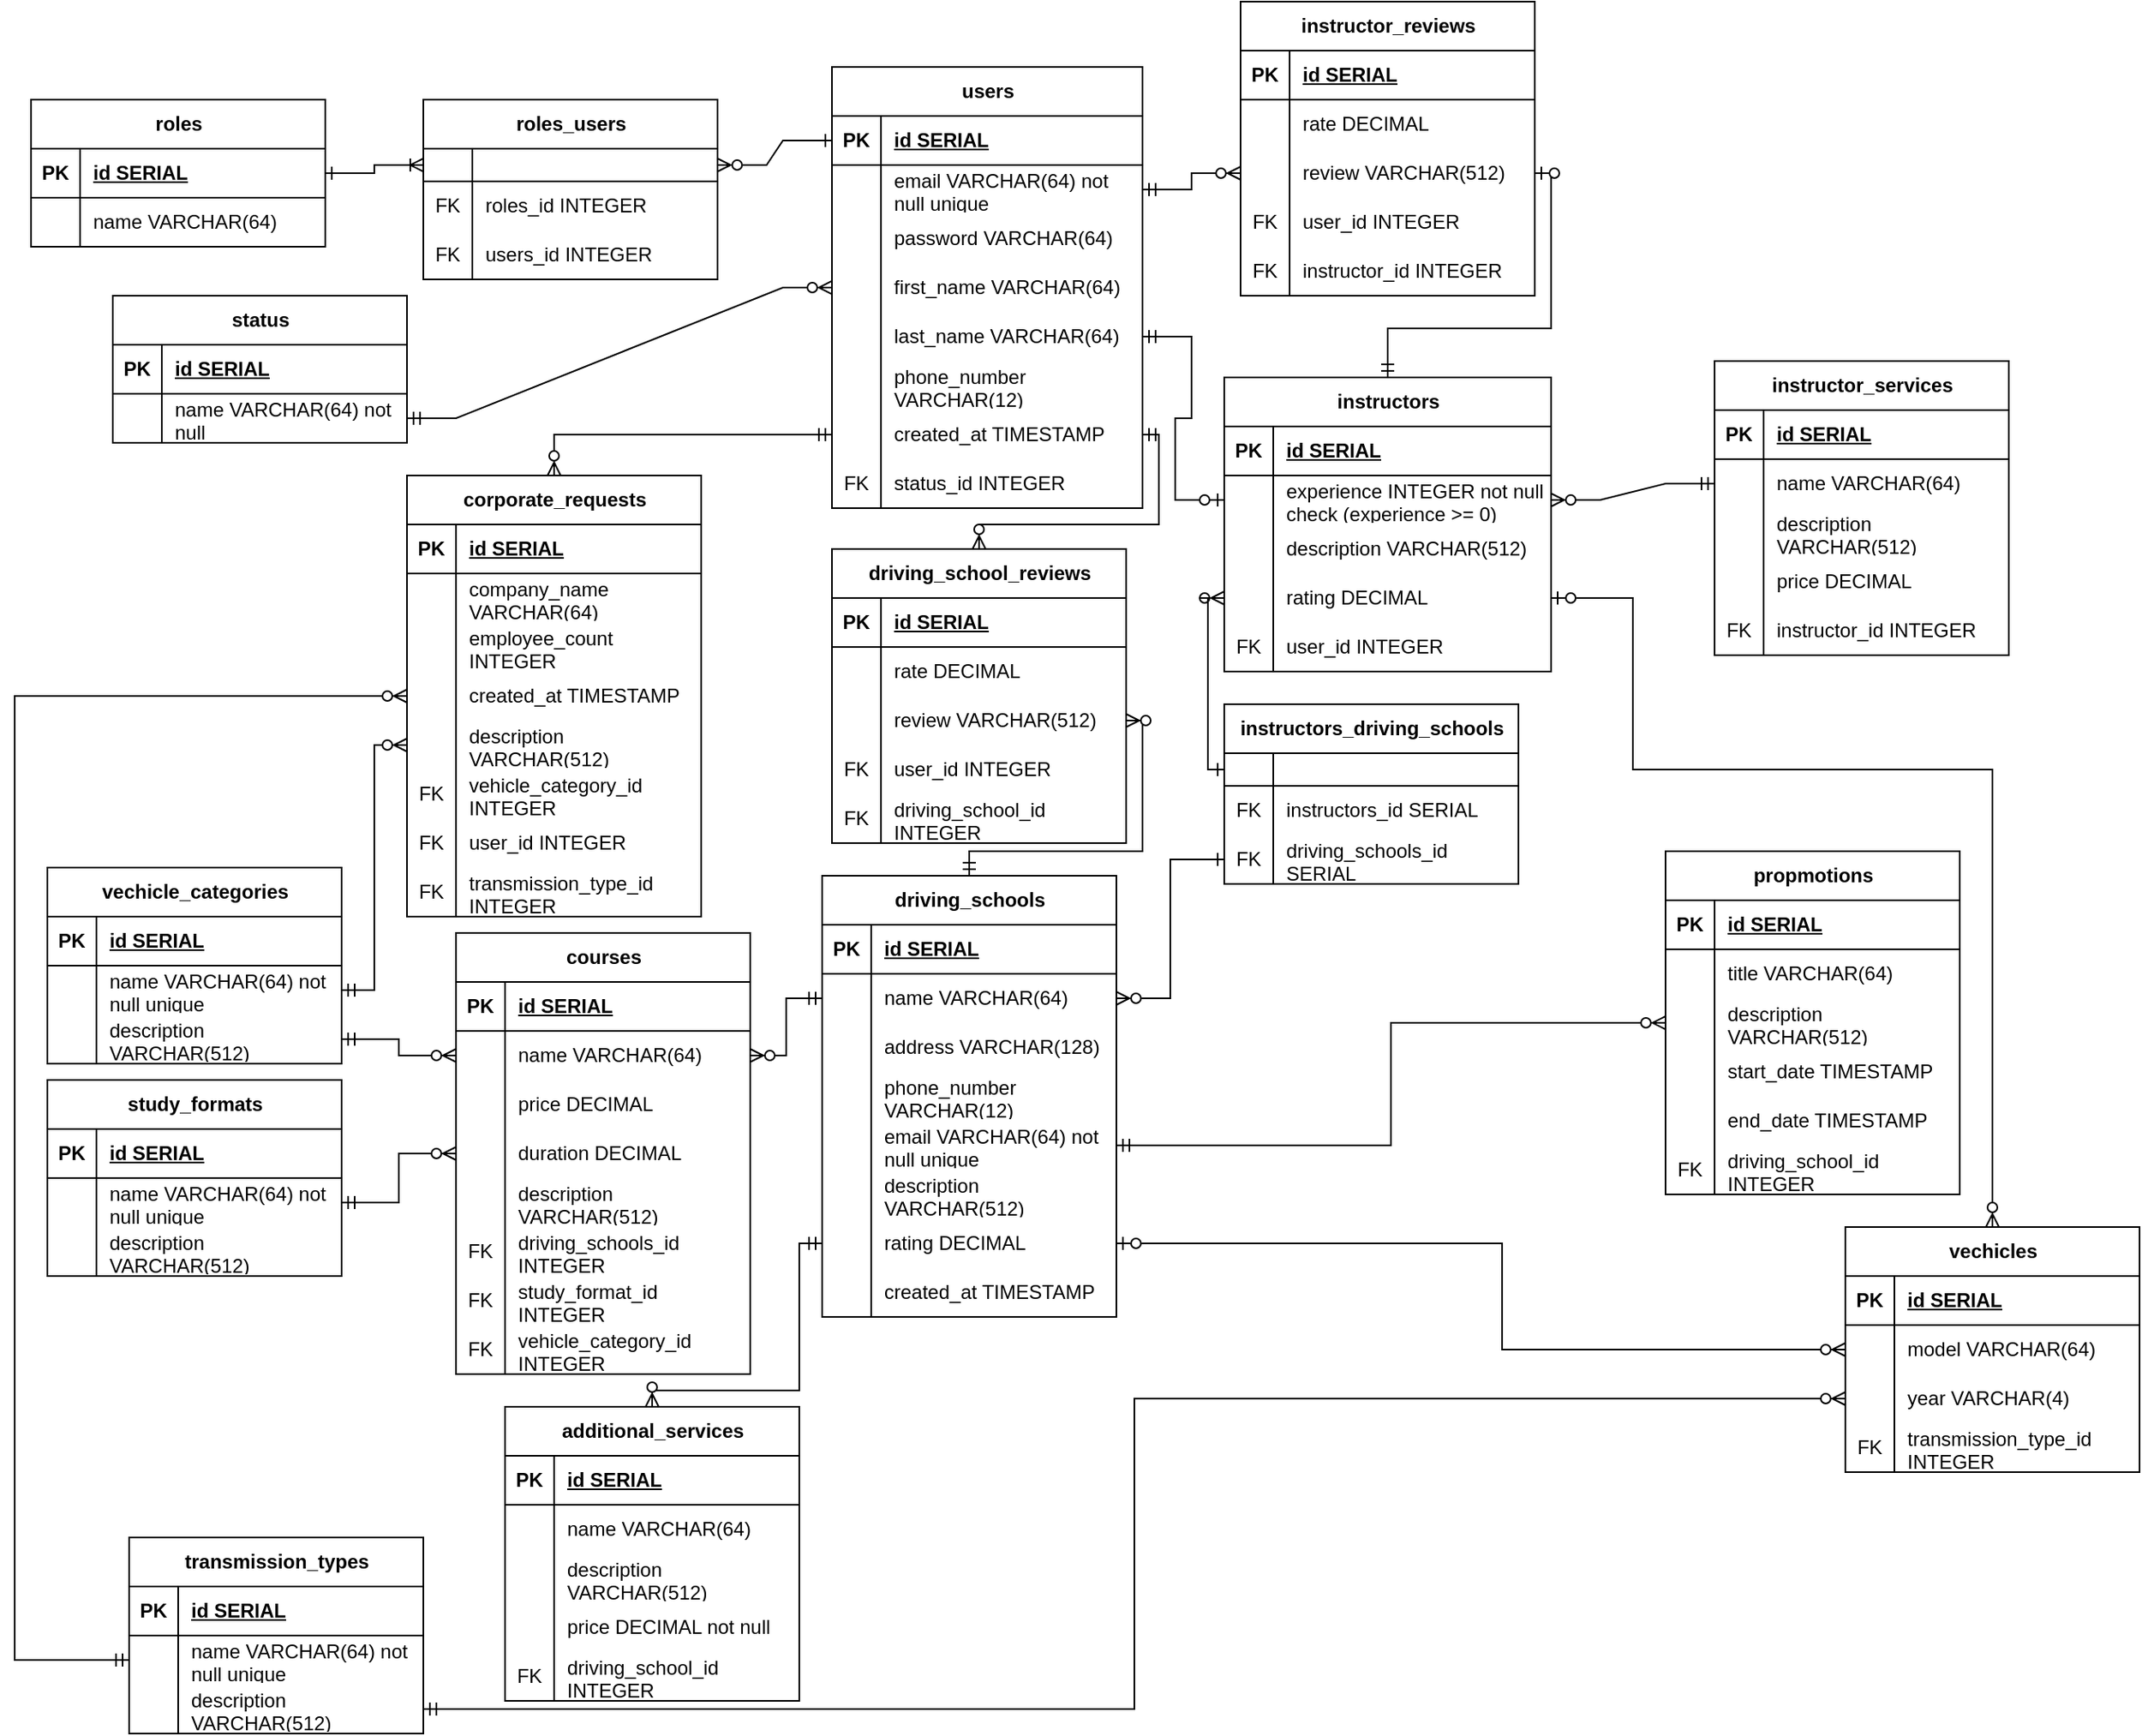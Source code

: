 <mxfile version="24.7.17">
  <diagram name="Страница — 1" id="uGaR9OT1yFyg03-twY7S">
    <mxGraphModel dx="708" dy="454" grid="1" gridSize="10" guides="1" tooltips="1" connect="1" arrows="1" fold="1" page="1" pageScale="1" pageWidth="827" pageHeight="1169" math="0" shadow="0">
      <root>
        <mxCell id="0" />
        <mxCell id="1" parent="0" />
        <mxCell id="-Lv7w4fHzaIMEgNb7sly-1" value="users" style="shape=table;startSize=30;container=1;collapsible=1;childLayout=tableLayout;fixedRows=1;rowLines=0;fontStyle=1;align=center;resizeLast=1;html=1;" parent="1" vertex="1">
          <mxGeometry x="670" y="110" width="190" height="270" as="geometry" />
        </mxCell>
        <mxCell id="-Lv7w4fHzaIMEgNb7sly-2" value="" style="shape=tableRow;horizontal=0;startSize=0;swimlaneHead=0;swimlaneBody=0;fillColor=none;collapsible=0;dropTarget=0;points=[[0,0.5],[1,0.5]];portConstraint=eastwest;top=0;left=0;right=0;bottom=1;" parent="-Lv7w4fHzaIMEgNb7sly-1" vertex="1">
          <mxGeometry y="30" width="190" height="30" as="geometry" />
        </mxCell>
        <mxCell id="-Lv7w4fHzaIMEgNb7sly-3" value="PK" style="shape=partialRectangle;connectable=0;fillColor=none;top=0;left=0;bottom=0;right=0;fontStyle=1;overflow=hidden;whiteSpace=wrap;html=1;" parent="-Lv7w4fHzaIMEgNb7sly-2" vertex="1">
          <mxGeometry width="30" height="30" as="geometry">
            <mxRectangle width="30" height="30" as="alternateBounds" />
          </mxGeometry>
        </mxCell>
        <mxCell id="-Lv7w4fHzaIMEgNb7sly-4" value="id SERIAL" style="shape=partialRectangle;connectable=0;fillColor=none;top=0;left=0;bottom=0;right=0;align=left;spacingLeft=6;fontStyle=5;overflow=hidden;whiteSpace=wrap;html=1;" parent="-Lv7w4fHzaIMEgNb7sly-2" vertex="1">
          <mxGeometry x="30" width="160" height="30" as="geometry">
            <mxRectangle width="160" height="30" as="alternateBounds" />
          </mxGeometry>
        </mxCell>
        <mxCell id="-Lv7w4fHzaIMEgNb7sly-5" value="" style="shape=tableRow;horizontal=0;startSize=0;swimlaneHead=0;swimlaneBody=0;fillColor=none;collapsible=0;dropTarget=0;points=[[0,0.5],[1,0.5]];portConstraint=eastwest;top=0;left=0;right=0;bottom=0;" parent="-Lv7w4fHzaIMEgNb7sly-1" vertex="1">
          <mxGeometry y="60" width="190" height="30" as="geometry" />
        </mxCell>
        <mxCell id="-Lv7w4fHzaIMEgNb7sly-6" value="" style="shape=partialRectangle;connectable=0;fillColor=none;top=0;left=0;bottom=0;right=0;editable=1;overflow=hidden;whiteSpace=wrap;html=1;" parent="-Lv7w4fHzaIMEgNb7sly-5" vertex="1">
          <mxGeometry width="30" height="30" as="geometry">
            <mxRectangle width="30" height="30" as="alternateBounds" />
          </mxGeometry>
        </mxCell>
        <mxCell id="-Lv7w4fHzaIMEgNb7sly-7" value="email VARCHAR(64) not null unique" style="shape=partialRectangle;connectable=0;fillColor=none;top=0;left=0;bottom=0;right=0;align=left;spacingLeft=6;overflow=hidden;whiteSpace=wrap;html=1;" parent="-Lv7w4fHzaIMEgNb7sly-5" vertex="1">
          <mxGeometry x="30" width="160" height="30" as="geometry">
            <mxRectangle width="160" height="30" as="alternateBounds" />
          </mxGeometry>
        </mxCell>
        <mxCell id="-Lv7w4fHzaIMEgNb7sly-8" value="" style="shape=tableRow;horizontal=0;startSize=0;swimlaneHead=0;swimlaneBody=0;fillColor=none;collapsible=0;dropTarget=0;points=[[0,0.5],[1,0.5]];portConstraint=eastwest;top=0;left=0;right=0;bottom=0;" parent="-Lv7w4fHzaIMEgNb7sly-1" vertex="1">
          <mxGeometry y="90" width="190" height="30" as="geometry" />
        </mxCell>
        <mxCell id="-Lv7w4fHzaIMEgNb7sly-9" value="" style="shape=partialRectangle;connectable=0;fillColor=none;top=0;left=0;bottom=0;right=0;editable=1;overflow=hidden;whiteSpace=wrap;html=1;" parent="-Lv7w4fHzaIMEgNb7sly-8" vertex="1">
          <mxGeometry width="30" height="30" as="geometry">
            <mxRectangle width="30" height="30" as="alternateBounds" />
          </mxGeometry>
        </mxCell>
        <mxCell id="-Lv7w4fHzaIMEgNb7sly-10" value="password VARCHAR(64)" style="shape=partialRectangle;connectable=0;fillColor=none;top=0;left=0;bottom=0;right=0;align=left;spacingLeft=6;overflow=hidden;whiteSpace=wrap;html=1;" parent="-Lv7w4fHzaIMEgNb7sly-8" vertex="1">
          <mxGeometry x="30" width="160" height="30" as="geometry">
            <mxRectangle width="160" height="30" as="alternateBounds" />
          </mxGeometry>
        </mxCell>
        <mxCell id="-Lv7w4fHzaIMEgNb7sly-11" value="" style="shape=tableRow;horizontal=0;startSize=0;swimlaneHead=0;swimlaneBody=0;fillColor=none;collapsible=0;dropTarget=0;points=[[0,0.5],[1,0.5]];portConstraint=eastwest;top=0;left=0;right=0;bottom=0;" parent="-Lv7w4fHzaIMEgNb7sly-1" vertex="1">
          <mxGeometry y="120" width="190" height="30" as="geometry" />
        </mxCell>
        <mxCell id="-Lv7w4fHzaIMEgNb7sly-12" value="" style="shape=partialRectangle;connectable=0;fillColor=none;top=0;left=0;bottom=0;right=0;editable=1;overflow=hidden;whiteSpace=wrap;html=1;" parent="-Lv7w4fHzaIMEgNb7sly-11" vertex="1">
          <mxGeometry width="30" height="30" as="geometry">
            <mxRectangle width="30" height="30" as="alternateBounds" />
          </mxGeometry>
        </mxCell>
        <mxCell id="-Lv7w4fHzaIMEgNb7sly-13" value="first_name VARCHAR(64)" style="shape=partialRectangle;connectable=0;fillColor=none;top=0;left=0;bottom=0;right=0;align=left;spacingLeft=6;overflow=hidden;whiteSpace=wrap;html=1;" parent="-Lv7w4fHzaIMEgNb7sly-11" vertex="1">
          <mxGeometry x="30" width="160" height="30" as="geometry">
            <mxRectangle width="160" height="30" as="alternateBounds" />
          </mxGeometry>
        </mxCell>
        <mxCell id="-Lv7w4fHzaIMEgNb7sly-14" value="" style="shape=tableRow;horizontal=0;startSize=0;swimlaneHead=0;swimlaneBody=0;fillColor=none;collapsible=0;dropTarget=0;points=[[0,0.5],[1,0.5]];portConstraint=eastwest;top=0;left=0;right=0;bottom=0;" parent="-Lv7w4fHzaIMEgNb7sly-1" vertex="1">
          <mxGeometry y="150" width="190" height="30" as="geometry" />
        </mxCell>
        <mxCell id="-Lv7w4fHzaIMEgNb7sly-15" value="" style="shape=partialRectangle;connectable=0;fillColor=none;top=0;left=0;bottom=0;right=0;editable=1;overflow=hidden;whiteSpace=wrap;html=1;" parent="-Lv7w4fHzaIMEgNb7sly-14" vertex="1">
          <mxGeometry width="30" height="30" as="geometry">
            <mxRectangle width="30" height="30" as="alternateBounds" />
          </mxGeometry>
        </mxCell>
        <mxCell id="-Lv7w4fHzaIMEgNb7sly-16" value="last_name VARCHAR(64)" style="shape=partialRectangle;connectable=0;fillColor=none;top=0;left=0;bottom=0;right=0;align=left;spacingLeft=6;overflow=hidden;whiteSpace=wrap;html=1;" parent="-Lv7w4fHzaIMEgNb7sly-14" vertex="1">
          <mxGeometry x="30" width="160" height="30" as="geometry">
            <mxRectangle width="160" height="30" as="alternateBounds" />
          </mxGeometry>
        </mxCell>
        <mxCell id="-Lv7w4fHzaIMEgNb7sly-17" value="" style="shape=tableRow;horizontal=0;startSize=0;swimlaneHead=0;swimlaneBody=0;fillColor=none;collapsible=0;dropTarget=0;points=[[0,0.5],[1,0.5]];portConstraint=eastwest;top=0;left=0;right=0;bottom=0;" parent="-Lv7w4fHzaIMEgNb7sly-1" vertex="1">
          <mxGeometry y="180" width="190" height="30" as="geometry" />
        </mxCell>
        <mxCell id="-Lv7w4fHzaIMEgNb7sly-18" value="" style="shape=partialRectangle;connectable=0;fillColor=none;top=0;left=0;bottom=0;right=0;editable=1;overflow=hidden;whiteSpace=wrap;html=1;" parent="-Lv7w4fHzaIMEgNb7sly-17" vertex="1">
          <mxGeometry width="30" height="30" as="geometry">
            <mxRectangle width="30" height="30" as="alternateBounds" />
          </mxGeometry>
        </mxCell>
        <mxCell id="-Lv7w4fHzaIMEgNb7sly-19" value="phone_number VARCHAR(12)" style="shape=partialRectangle;connectable=0;fillColor=none;top=0;left=0;bottom=0;right=0;align=left;spacingLeft=6;overflow=hidden;whiteSpace=wrap;html=1;" parent="-Lv7w4fHzaIMEgNb7sly-17" vertex="1">
          <mxGeometry x="30" width="160" height="30" as="geometry">
            <mxRectangle width="160" height="30" as="alternateBounds" />
          </mxGeometry>
        </mxCell>
        <mxCell id="-Lv7w4fHzaIMEgNb7sly-20" value="" style="shape=tableRow;horizontal=0;startSize=0;swimlaneHead=0;swimlaneBody=0;fillColor=none;collapsible=0;dropTarget=0;points=[[0,0.5],[1,0.5]];portConstraint=eastwest;top=0;left=0;right=0;bottom=0;" parent="-Lv7w4fHzaIMEgNb7sly-1" vertex="1">
          <mxGeometry y="210" width="190" height="30" as="geometry" />
        </mxCell>
        <mxCell id="-Lv7w4fHzaIMEgNb7sly-21" value="" style="shape=partialRectangle;connectable=0;fillColor=none;top=0;left=0;bottom=0;right=0;editable=1;overflow=hidden;whiteSpace=wrap;html=1;" parent="-Lv7w4fHzaIMEgNb7sly-20" vertex="1">
          <mxGeometry width="30" height="30" as="geometry">
            <mxRectangle width="30" height="30" as="alternateBounds" />
          </mxGeometry>
        </mxCell>
        <mxCell id="-Lv7w4fHzaIMEgNb7sly-22" value="created_at TIMESTAMP" style="shape=partialRectangle;connectable=0;fillColor=none;top=0;left=0;bottom=0;right=0;align=left;spacingLeft=6;overflow=hidden;whiteSpace=wrap;html=1;" parent="-Lv7w4fHzaIMEgNb7sly-20" vertex="1">
          <mxGeometry x="30" width="160" height="30" as="geometry">
            <mxRectangle width="160" height="30" as="alternateBounds" />
          </mxGeometry>
        </mxCell>
        <mxCell id="zm79Di45hft-pf-x8sby-1" value="" style="shape=tableRow;horizontal=0;startSize=0;swimlaneHead=0;swimlaneBody=0;fillColor=none;collapsible=0;dropTarget=0;points=[[0,0.5],[1,0.5]];portConstraint=eastwest;top=0;left=0;right=0;bottom=0;" vertex="1" parent="-Lv7w4fHzaIMEgNb7sly-1">
          <mxGeometry y="240" width="190" height="30" as="geometry" />
        </mxCell>
        <mxCell id="zm79Di45hft-pf-x8sby-2" value="FK" style="shape=partialRectangle;connectable=0;fillColor=none;top=0;left=0;bottom=0;right=0;editable=1;overflow=hidden;whiteSpace=wrap;html=1;" vertex="1" parent="zm79Di45hft-pf-x8sby-1">
          <mxGeometry width="30" height="30" as="geometry">
            <mxRectangle width="30" height="30" as="alternateBounds" />
          </mxGeometry>
        </mxCell>
        <mxCell id="zm79Di45hft-pf-x8sby-3" value="status_id INTEGER" style="shape=partialRectangle;connectable=0;fillColor=none;top=0;left=0;bottom=0;right=0;align=left;spacingLeft=6;overflow=hidden;whiteSpace=wrap;html=1;" vertex="1" parent="zm79Di45hft-pf-x8sby-1">
          <mxGeometry x="30" width="160" height="30" as="geometry">
            <mxRectangle width="160" height="30" as="alternateBounds" />
          </mxGeometry>
        </mxCell>
        <mxCell id="-Lv7w4fHzaIMEgNb7sly-23" value="instructor_reviews" style="shape=table;startSize=30;container=1;collapsible=1;childLayout=tableLayout;fixedRows=1;rowLines=0;fontStyle=1;align=center;resizeLast=1;html=1;" parent="1" vertex="1">
          <mxGeometry x="920" y="70" width="180" height="180" as="geometry" />
        </mxCell>
        <mxCell id="-Lv7w4fHzaIMEgNb7sly-24" value="" style="shape=tableRow;horizontal=0;startSize=0;swimlaneHead=0;swimlaneBody=0;fillColor=none;collapsible=0;dropTarget=0;points=[[0,0.5],[1,0.5]];portConstraint=eastwest;top=0;left=0;right=0;bottom=1;" parent="-Lv7w4fHzaIMEgNb7sly-23" vertex="1">
          <mxGeometry y="30" width="180" height="30" as="geometry" />
        </mxCell>
        <mxCell id="-Lv7w4fHzaIMEgNb7sly-25" value="PK" style="shape=partialRectangle;connectable=0;fillColor=none;top=0;left=0;bottom=0;right=0;fontStyle=1;overflow=hidden;whiteSpace=wrap;html=1;" parent="-Lv7w4fHzaIMEgNb7sly-24" vertex="1">
          <mxGeometry width="30" height="30" as="geometry">
            <mxRectangle width="30" height="30" as="alternateBounds" />
          </mxGeometry>
        </mxCell>
        <mxCell id="-Lv7w4fHzaIMEgNb7sly-26" value="id SERIAL" style="shape=partialRectangle;connectable=0;fillColor=none;top=0;left=0;bottom=0;right=0;align=left;spacingLeft=6;fontStyle=5;overflow=hidden;whiteSpace=wrap;html=1;" parent="-Lv7w4fHzaIMEgNb7sly-24" vertex="1">
          <mxGeometry x="30" width="150" height="30" as="geometry">
            <mxRectangle width="150" height="30" as="alternateBounds" />
          </mxGeometry>
        </mxCell>
        <mxCell id="-Lv7w4fHzaIMEgNb7sly-27" value="" style="shape=tableRow;horizontal=0;startSize=0;swimlaneHead=0;swimlaneBody=0;fillColor=none;collapsible=0;dropTarget=0;points=[[0,0.5],[1,0.5]];portConstraint=eastwest;top=0;left=0;right=0;bottom=0;" parent="-Lv7w4fHzaIMEgNb7sly-23" vertex="1">
          <mxGeometry y="60" width="180" height="30" as="geometry" />
        </mxCell>
        <mxCell id="-Lv7w4fHzaIMEgNb7sly-28" value="" style="shape=partialRectangle;connectable=0;fillColor=none;top=0;left=0;bottom=0;right=0;editable=1;overflow=hidden;whiteSpace=wrap;html=1;" parent="-Lv7w4fHzaIMEgNb7sly-27" vertex="1">
          <mxGeometry width="30" height="30" as="geometry">
            <mxRectangle width="30" height="30" as="alternateBounds" />
          </mxGeometry>
        </mxCell>
        <mxCell id="-Lv7w4fHzaIMEgNb7sly-29" value="rate DECIMAL" style="shape=partialRectangle;connectable=0;fillColor=none;top=0;left=0;bottom=0;right=0;align=left;spacingLeft=6;overflow=hidden;whiteSpace=wrap;html=1;" parent="-Lv7w4fHzaIMEgNb7sly-27" vertex="1">
          <mxGeometry x="30" width="150" height="30" as="geometry">
            <mxRectangle width="150" height="30" as="alternateBounds" />
          </mxGeometry>
        </mxCell>
        <mxCell id="-Lv7w4fHzaIMEgNb7sly-30" value="" style="shape=tableRow;horizontal=0;startSize=0;swimlaneHead=0;swimlaneBody=0;fillColor=none;collapsible=0;dropTarget=0;points=[[0,0.5],[1,0.5]];portConstraint=eastwest;top=0;left=0;right=0;bottom=0;" parent="-Lv7w4fHzaIMEgNb7sly-23" vertex="1">
          <mxGeometry y="90" width="180" height="30" as="geometry" />
        </mxCell>
        <mxCell id="-Lv7w4fHzaIMEgNb7sly-31" value="" style="shape=partialRectangle;connectable=0;fillColor=none;top=0;left=0;bottom=0;right=0;editable=1;overflow=hidden;whiteSpace=wrap;html=1;" parent="-Lv7w4fHzaIMEgNb7sly-30" vertex="1">
          <mxGeometry width="30" height="30" as="geometry">
            <mxRectangle width="30" height="30" as="alternateBounds" />
          </mxGeometry>
        </mxCell>
        <mxCell id="-Lv7w4fHzaIMEgNb7sly-32" value="review VARCHAR(512)" style="shape=partialRectangle;connectable=0;fillColor=none;top=0;left=0;bottom=0;right=0;align=left;spacingLeft=6;overflow=hidden;whiteSpace=wrap;html=1;" parent="-Lv7w4fHzaIMEgNb7sly-30" vertex="1">
          <mxGeometry x="30" width="150" height="30" as="geometry">
            <mxRectangle width="150" height="30" as="alternateBounds" />
          </mxGeometry>
        </mxCell>
        <mxCell id="zm79Di45hft-pf-x8sby-4" value="" style="shape=tableRow;horizontal=0;startSize=0;swimlaneHead=0;swimlaneBody=0;fillColor=none;collapsible=0;dropTarget=0;points=[[0,0.5],[1,0.5]];portConstraint=eastwest;top=0;left=0;right=0;bottom=0;" vertex="1" parent="-Lv7w4fHzaIMEgNb7sly-23">
          <mxGeometry y="120" width="180" height="30" as="geometry" />
        </mxCell>
        <mxCell id="zm79Di45hft-pf-x8sby-5" value="FK" style="shape=partialRectangle;connectable=0;fillColor=none;top=0;left=0;bottom=0;right=0;editable=1;overflow=hidden;whiteSpace=wrap;html=1;" vertex="1" parent="zm79Di45hft-pf-x8sby-4">
          <mxGeometry width="30" height="30" as="geometry">
            <mxRectangle width="30" height="30" as="alternateBounds" />
          </mxGeometry>
        </mxCell>
        <mxCell id="zm79Di45hft-pf-x8sby-6" value="user_id INTEGER" style="shape=partialRectangle;connectable=0;fillColor=none;top=0;left=0;bottom=0;right=0;align=left;spacingLeft=6;overflow=hidden;whiteSpace=wrap;html=1;" vertex="1" parent="zm79Di45hft-pf-x8sby-4">
          <mxGeometry x="30" width="150" height="30" as="geometry">
            <mxRectangle width="150" height="30" as="alternateBounds" />
          </mxGeometry>
        </mxCell>
        <mxCell id="zm79Di45hft-pf-x8sby-7" value="" style="shape=tableRow;horizontal=0;startSize=0;swimlaneHead=0;swimlaneBody=0;fillColor=none;collapsible=0;dropTarget=0;points=[[0,0.5],[1,0.5]];portConstraint=eastwest;top=0;left=0;right=0;bottom=0;" vertex="1" parent="-Lv7w4fHzaIMEgNb7sly-23">
          <mxGeometry y="150" width="180" height="30" as="geometry" />
        </mxCell>
        <mxCell id="zm79Di45hft-pf-x8sby-8" value="FK" style="shape=partialRectangle;connectable=0;fillColor=none;top=0;left=0;bottom=0;right=0;editable=1;overflow=hidden;whiteSpace=wrap;html=1;" vertex="1" parent="zm79Di45hft-pf-x8sby-7">
          <mxGeometry width="30" height="30" as="geometry">
            <mxRectangle width="30" height="30" as="alternateBounds" />
          </mxGeometry>
        </mxCell>
        <mxCell id="zm79Di45hft-pf-x8sby-9" value="instructor_id INTEGER" style="shape=partialRectangle;connectable=0;fillColor=none;top=0;left=0;bottom=0;right=0;align=left;spacingLeft=6;overflow=hidden;whiteSpace=wrap;html=1;" vertex="1" parent="zm79Di45hft-pf-x8sby-7">
          <mxGeometry x="30" width="150" height="30" as="geometry">
            <mxRectangle width="150" height="30" as="alternateBounds" />
          </mxGeometry>
        </mxCell>
        <mxCell id="-Lv7w4fHzaIMEgNb7sly-33" value="" style="edgeStyle=entityRelationEdgeStyle;fontSize=12;html=1;endArrow=ERzeroToMany;startArrow=ERmandOne;rounded=0;entryX=0;entryY=0.5;entryDx=0;entryDy=0;exitX=1;exitY=0.5;exitDx=0;exitDy=0;" parent="1" source="-Lv7w4fHzaIMEgNb7sly-5" target="-Lv7w4fHzaIMEgNb7sly-30" edge="1">
          <mxGeometry width="100" height="100" relative="1" as="geometry">
            <mxPoint x="610" y="350" as="sourcePoint" />
            <mxPoint x="710" y="250" as="targetPoint" />
          </mxGeometry>
        </mxCell>
        <mxCell id="-Lv7w4fHzaIMEgNb7sly-34" value="roles" style="shape=table;startSize=30;container=1;collapsible=1;childLayout=tableLayout;fixedRows=1;rowLines=0;fontStyle=1;align=center;resizeLast=1;html=1;" parent="1" vertex="1">
          <mxGeometry x="180" y="130" width="180" height="90" as="geometry" />
        </mxCell>
        <mxCell id="-Lv7w4fHzaIMEgNb7sly-35" value="" style="shape=tableRow;horizontal=0;startSize=0;swimlaneHead=0;swimlaneBody=0;fillColor=none;collapsible=0;dropTarget=0;points=[[0,0.5],[1,0.5]];portConstraint=eastwest;top=0;left=0;right=0;bottom=1;" parent="-Lv7w4fHzaIMEgNb7sly-34" vertex="1">
          <mxGeometry y="30" width="180" height="30" as="geometry" />
        </mxCell>
        <mxCell id="-Lv7w4fHzaIMEgNb7sly-36" value="PK" style="shape=partialRectangle;connectable=0;fillColor=none;top=0;left=0;bottom=0;right=0;fontStyle=1;overflow=hidden;whiteSpace=wrap;html=1;" parent="-Lv7w4fHzaIMEgNb7sly-35" vertex="1">
          <mxGeometry width="30" height="30" as="geometry">
            <mxRectangle width="30" height="30" as="alternateBounds" />
          </mxGeometry>
        </mxCell>
        <mxCell id="-Lv7w4fHzaIMEgNb7sly-37" value="id SERIAL" style="shape=partialRectangle;connectable=0;fillColor=none;top=0;left=0;bottom=0;right=0;align=left;spacingLeft=6;fontStyle=5;overflow=hidden;whiteSpace=wrap;html=1;" parent="-Lv7w4fHzaIMEgNb7sly-35" vertex="1">
          <mxGeometry x="30" width="150" height="30" as="geometry">
            <mxRectangle width="150" height="30" as="alternateBounds" />
          </mxGeometry>
        </mxCell>
        <mxCell id="-Lv7w4fHzaIMEgNb7sly-38" value="" style="shape=tableRow;horizontal=0;startSize=0;swimlaneHead=0;swimlaneBody=0;fillColor=none;collapsible=0;dropTarget=0;points=[[0,0.5],[1,0.5]];portConstraint=eastwest;top=0;left=0;right=0;bottom=0;" parent="-Lv7w4fHzaIMEgNb7sly-34" vertex="1">
          <mxGeometry y="60" width="180" height="30" as="geometry" />
        </mxCell>
        <mxCell id="-Lv7w4fHzaIMEgNb7sly-39" value="" style="shape=partialRectangle;connectable=0;fillColor=none;top=0;left=0;bottom=0;right=0;editable=1;overflow=hidden;whiteSpace=wrap;html=1;" parent="-Lv7w4fHzaIMEgNb7sly-38" vertex="1">
          <mxGeometry width="30" height="30" as="geometry">
            <mxRectangle width="30" height="30" as="alternateBounds" />
          </mxGeometry>
        </mxCell>
        <mxCell id="-Lv7w4fHzaIMEgNb7sly-40" value="name VARCHAR(64)" style="shape=partialRectangle;connectable=0;fillColor=none;top=0;left=0;bottom=0;right=0;align=left;spacingLeft=6;overflow=hidden;whiteSpace=wrap;html=1;" parent="-Lv7w4fHzaIMEgNb7sly-38" vertex="1">
          <mxGeometry x="30" width="150" height="30" as="geometry">
            <mxRectangle width="150" height="30" as="alternateBounds" />
          </mxGeometry>
        </mxCell>
        <mxCell id="-Lv7w4fHzaIMEgNb7sly-41" value="status" style="shape=table;startSize=30;container=1;collapsible=1;childLayout=tableLayout;fixedRows=1;rowLines=0;fontStyle=1;align=center;resizeLast=1;html=1;" parent="1" vertex="1">
          <mxGeometry x="230" y="250" width="180" height="90" as="geometry" />
        </mxCell>
        <mxCell id="-Lv7w4fHzaIMEgNb7sly-42" value="" style="shape=tableRow;horizontal=0;startSize=0;swimlaneHead=0;swimlaneBody=0;fillColor=none;collapsible=0;dropTarget=0;points=[[0,0.5],[1,0.5]];portConstraint=eastwest;top=0;left=0;right=0;bottom=1;" parent="-Lv7w4fHzaIMEgNb7sly-41" vertex="1">
          <mxGeometry y="30" width="180" height="30" as="geometry" />
        </mxCell>
        <mxCell id="-Lv7w4fHzaIMEgNb7sly-43" value="PK" style="shape=partialRectangle;connectable=0;fillColor=none;top=0;left=0;bottom=0;right=0;fontStyle=1;overflow=hidden;whiteSpace=wrap;html=1;" parent="-Lv7w4fHzaIMEgNb7sly-42" vertex="1">
          <mxGeometry width="30" height="30" as="geometry">
            <mxRectangle width="30" height="30" as="alternateBounds" />
          </mxGeometry>
        </mxCell>
        <mxCell id="-Lv7w4fHzaIMEgNb7sly-44" value="id SERIAL" style="shape=partialRectangle;connectable=0;fillColor=none;top=0;left=0;bottom=0;right=0;align=left;spacingLeft=6;fontStyle=5;overflow=hidden;whiteSpace=wrap;html=1;" parent="-Lv7w4fHzaIMEgNb7sly-42" vertex="1">
          <mxGeometry x="30" width="150" height="30" as="geometry">
            <mxRectangle width="150" height="30" as="alternateBounds" />
          </mxGeometry>
        </mxCell>
        <mxCell id="-Lv7w4fHzaIMEgNb7sly-45" value="" style="shape=tableRow;horizontal=0;startSize=0;swimlaneHead=0;swimlaneBody=0;fillColor=none;collapsible=0;dropTarget=0;points=[[0,0.5],[1,0.5]];portConstraint=eastwest;top=0;left=0;right=0;bottom=0;" parent="-Lv7w4fHzaIMEgNb7sly-41" vertex="1">
          <mxGeometry y="60" width="180" height="30" as="geometry" />
        </mxCell>
        <mxCell id="-Lv7w4fHzaIMEgNb7sly-46" value="" style="shape=partialRectangle;connectable=0;fillColor=none;top=0;left=0;bottom=0;right=0;editable=1;overflow=hidden;whiteSpace=wrap;html=1;" parent="-Lv7w4fHzaIMEgNb7sly-45" vertex="1">
          <mxGeometry width="30" height="30" as="geometry">
            <mxRectangle width="30" height="30" as="alternateBounds" />
          </mxGeometry>
        </mxCell>
        <mxCell id="-Lv7w4fHzaIMEgNb7sly-47" value="name VARCHAR(64) not null" style="shape=partialRectangle;connectable=0;fillColor=none;top=0;left=0;bottom=0;right=0;align=left;spacingLeft=6;overflow=hidden;whiteSpace=wrap;html=1;" parent="-Lv7w4fHzaIMEgNb7sly-45" vertex="1">
          <mxGeometry x="30" width="150" height="30" as="geometry">
            <mxRectangle width="150" height="30" as="alternateBounds" />
          </mxGeometry>
        </mxCell>
        <mxCell id="-Lv7w4fHzaIMEgNb7sly-48" value="" style="edgeStyle=entityRelationEdgeStyle;fontSize=12;html=1;endArrow=ERzeroToMany;startArrow=ERmandOne;rounded=0;entryX=0;entryY=0.5;entryDx=0;entryDy=0;exitX=1;exitY=0.5;exitDx=0;exitDy=0;" parent="1" source="-Lv7w4fHzaIMEgNb7sly-45" target="-Lv7w4fHzaIMEgNb7sly-11" edge="1">
          <mxGeometry width="100" height="100" relative="1" as="geometry">
            <mxPoint x="860" y="255" as="sourcePoint" />
            <mxPoint x="920" y="265" as="targetPoint" />
          </mxGeometry>
        </mxCell>
        <mxCell id="-Lv7w4fHzaIMEgNb7sly-49" value="" style="edgeStyle=entityRelationEdgeStyle;fontSize=12;html=1;endArrow=ERzeroToMany;startArrow=ERone;rounded=0;entryX=1;entryY=0.5;entryDx=0;entryDy=0;exitX=0;exitY=0.5;exitDx=0;exitDy=0;startFill=0;endFill=0;" parent="1" source="-Lv7w4fHzaIMEgNb7sly-2" target="-Lv7w4fHzaIMEgNb7sly-230" edge="1">
          <mxGeometry width="100" height="100" relative="1" as="geometry">
            <mxPoint x="610" y="350" as="sourcePoint" />
            <mxPoint x="710" y="250" as="targetPoint" />
          </mxGeometry>
        </mxCell>
        <mxCell id="-Lv7w4fHzaIMEgNb7sly-50" value="instructors" style="shape=table;startSize=30;container=1;collapsible=1;childLayout=tableLayout;fixedRows=1;rowLines=0;fontStyle=1;align=center;resizeLast=1;html=1;" parent="1" vertex="1">
          <mxGeometry x="910" y="300" width="200" height="180" as="geometry" />
        </mxCell>
        <mxCell id="-Lv7w4fHzaIMEgNb7sly-51" value="" style="shape=tableRow;horizontal=0;startSize=0;swimlaneHead=0;swimlaneBody=0;fillColor=none;collapsible=0;dropTarget=0;points=[[0,0.5],[1,0.5]];portConstraint=eastwest;top=0;left=0;right=0;bottom=1;" parent="-Lv7w4fHzaIMEgNb7sly-50" vertex="1">
          <mxGeometry y="30" width="200" height="30" as="geometry" />
        </mxCell>
        <mxCell id="-Lv7w4fHzaIMEgNb7sly-52" value="PK" style="shape=partialRectangle;connectable=0;fillColor=none;top=0;left=0;bottom=0;right=0;fontStyle=1;overflow=hidden;whiteSpace=wrap;html=1;" parent="-Lv7w4fHzaIMEgNb7sly-51" vertex="1">
          <mxGeometry width="30" height="30" as="geometry">
            <mxRectangle width="30" height="30" as="alternateBounds" />
          </mxGeometry>
        </mxCell>
        <mxCell id="-Lv7w4fHzaIMEgNb7sly-53" value="id SERIAL" style="shape=partialRectangle;connectable=0;fillColor=none;top=0;left=0;bottom=0;right=0;align=left;spacingLeft=6;fontStyle=5;overflow=hidden;whiteSpace=wrap;html=1;" parent="-Lv7w4fHzaIMEgNb7sly-51" vertex="1">
          <mxGeometry x="30" width="170" height="30" as="geometry">
            <mxRectangle width="170" height="30" as="alternateBounds" />
          </mxGeometry>
        </mxCell>
        <mxCell id="-Lv7w4fHzaIMEgNb7sly-54" value="" style="shape=tableRow;horizontal=0;startSize=0;swimlaneHead=0;swimlaneBody=0;fillColor=none;collapsible=0;dropTarget=0;points=[[0,0.5],[1,0.5]];portConstraint=eastwest;top=0;left=0;right=0;bottom=0;" parent="-Lv7w4fHzaIMEgNb7sly-50" vertex="1">
          <mxGeometry y="60" width="200" height="30" as="geometry" />
        </mxCell>
        <mxCell id="-Lv7w4fHzaIMEgNb7sly-55" value="" style="shape=partialRectangle;connectable=0;fillColor=none;top=0;left=0;bottom=0;right=0;editable=1;overflow=hidden;whiteSpace=wrap;html=1;" parent="-Lv7w4fHzaIMEgNb7sly-54" vertex="1">
          <mxGeometry width="30" height="30" as="geometry">
            <mxRectangle width="30" height="30" as="alternateBounds" />
          </mxGeometry>
        </mxCell>
        <mxCell id="-Lv7w4fHzaIMEgNb7sly-56" value="experience INTEGER not null check (experience &amp;gt;= 0)" style="shape=partialRectangle;connectable=0;fillColor=none;top=0;left=0;bottom=0;right=0;align=left;spacingLeft=6;overflow=hidden;whiteSpace=wrap;html=1;" parent="-Lv7w4fHzaIMEgNb7sly-54" vertex="1">
          <mxGeometry x="30" width="170" height="30" as="geometry">
            <mxRectangle width="170" height="30" as="alternateBounds" />
          </mxGeometry>
        </mxCell>
        <mxCell id="-Lv7w4fHzaIMEgNb7sly-57" value="" style="shape=tableRow;horizontal=0;startSize=0;swimlaneHead=0;swimlaneBody=0;fillColor=none;collapsible=0;dropTarget=0;points=[[0,0.5],[1,0.5]];portConstraint=eastwest;top=0;left=0;right=0;bottom=0;" parent="-Lv7w4fHzaIMEgNb7sly-50" vertex="1">
          <mxGeometry y="90" width="200" height="30" as="geometry" />
        </mxCell>
        <mxCell id="-Lv7w4fHzaIMEgNb7sly-58" value="" style="shape=partialRectangle;connectable=0;fillColor=none;top=0;left=0;bottom=0;right=0;editable=1;overflow=hidden;whiteSpace=wrap;html=1;" parent="-Lv7w4fHzaIMEgNb7sly-57" vertex="1">
          <mxGeometry width="30" height="30" as="geometry">
            <mxRectangle width="30" height="30" as="alternateBounds" />
          </mxGeometry>
        </mxCell>
        <mxCell id="-Lv7w4fHzaIMEgNb7sly-59" value="description VARCHAR(512)" style="shape=partialRectangle;connectable=0;fillColor=none;top=0;left=0;bottom=0;right=0;align=left;spacingLeft=6;overflow=hidden;whiteSpace=wrap;html=1;" parent="-Lv7w4fHzaIMEgNb7sly-57" vertex="1">
          <mxGeometry x="30" width="170" height="30" as="geometry">
            <mxRectangle width="170" height="30" as="alternateBounds" />
          </mxGeometry>
        </mxCell>
        <mxCell id="-Lv7w4fHzaIMEgNb7sly-60" value="" style="shape=tableRow;horizontal=0;startSize=0;swimlaneHead=0;swimlaneBody=0;fillColor=none;collapsible=0;dropTarget=0;points=[[0,0.5],[1,0.5]];portConstraint=eastwest;top=0;left=0;right=0;bottom=0;" parent="-Lv7w4fHzaIMEgNb7sly-50" vertex="1">
          <mxGeometry y="120" width="200" height="30" as="geometry" />
        </mxCell>
        <mxCell id="-Lv7w4fHzaIMEgNb7sly-61" value="" style="shape=partialRectangle;connectable=0;fillColor=none;top=0;left=0;bottom=0;right=0;editable=1;overflow=hidden;whiteSpace=wrap;html=1;" parent="-Lv7w4fHzaIMEgNb7sly-60" vertex="1">
          <mxGeometry width="30" height="30" as="geometry">
            <mxRectangle width="30" height="30" as="alternateBounds" />
          </mxGeometry>
        </mxCell>
        <mxCell id="-Lv7w4fHzaIMEgNb7sly-62" value="rating DECIMAL" style="shape=partialRectangle;connectable=0;fillColor=none;top=0;left=0;bottom=0;right=0;align=left;spacingLeft=6;overflow=hidden;whiteSpace=wrap;html=1;" parent="-Lv7w4fHzaIMEgNb7sly-60" vertex="1">
          <mxGeometry x="30" width="170" height="30" as="geometry">
            <mxRectangle width="170" height="30" as="alternateBounds" />
          </mxGeometry>
        </mxCell>
        <mxCell id="zm79Di45hft-pf-x8sby-13" value="" style="shape=tableRow;horizontal=0;startSize=0;swimlaneHead=0;swimlaneBody=0;fillColor=none;collapsible=0;dropTarget=0;points=[[0,0.5],[1,0.5]];portConstraint=eastwest;top=0;left=0;right=0;bottom=0;" vertex="1" parent="-Lv7w4fHzaIMEgNb7sly-50">
          <mxGeometry y="150" width="200" height="30" as="geometry" />
        </mxCell>
        <mxCell id="zm79Di45hft-pf-x8sby-14" value="FK" style="shape=partialRectangle;connectable=0;fillColor=none;top=0;left=0;bottom=0;right=0;editable=1;overflow=hidden;whiteSpace=wrap;html=1;" vertex="1" parent="zm79Di45hft-pf-x8sby-13">
          <mxGeometry width="30" height="30" as="geometry">
            <mxRectangle width="30" height="30" as="alternateBounds" />
          </mxGeometry>
        </mxCell>
        <mxCell id="zm79Di45hft-pf-x8sby-15" value="user_id INTEGER" style="shape=partialRectangle;connectable=0;fillColor=none;top=0;left=0;bottom=0;right=0;align=left;spacingLeft=6;overflow=hidden;whiteSpace=wrap;html=1;" vertex="1" parent="zm79Di45hft-pf-x8sby-13">
          <mxGeometry x="30" width="170" height="30" as="geometry">
            <mxRectangle width="170" height="30" as="alternateBounds" />
          </mxGeometry>
        </mxCell>
        <mxCell id="-Lv7w4fHzaIMEgNb7sly-63" value="instructor_services" style="shape=table;startSize=30;container=1;collapsible=1;childLayout=tableLayout;fixedRows=1;rowLines=0;fontStyle=1;align=center;resizeLast=1;html=1;" parent="1" vertex="1">
          <mxGeometry x="1210" y="290" width="180" height="180" as="geometry" />
        </mxCell>
        <mxCell id="-Lv7w4fHzaIMEgNb7sly-64" value="" style="shape=tableRow;horizontal=0;startSize=0;swimlaneHead=0;swimlaneBody=0;fillColor=none;collapsible=0;dropTarget=0;points=[[0,0.5],[1,0.5]];portConstraint=eastwest;top=0;left=0;right=0;bottom=1;" parent="-Lv7w4fHzaIMEgNb7sly-63" vertex="1">
          <mxGeometry y="30" width="180" height="30" as="geometry" />
        </mxCell>
        <mxCell id="-Lv7w4fHzaIMEgNb7sly-65" value="PK" style="shape=partialRectangle;connectable=0;fillColor=none;top=0;left=0;bottom=0;right=0;fontStyle=1;overflow=hidden;whiteSpace=wrap;html=1;" parent="-Lv7w4fHzaIMEgNb7sly-64" vertex="1">
          <mxGeometry width="30" height="30" as="geometry">
            <mxRectangle width="30" height="30" as="alternateBounds" />
          </mxGeometry>
        </mxCell>
        <mxCell id="-Lv7w4fHzaIMEgNb7sly-66" value="id SERIAL" style="shape=partialRectangle;connectable=0;fillColor=none;top=0;left=0;bottom=0;right=0;align=left;spacingLeft=6;fontStyle=5;overflow=hidden;whiteSpace=wrap;html=1;" parent="-Lv7w4fHzaIMEgNb7sly-64" vertex="1">
          <mxGeometry x="30" width="150" height="30" as="geometry">
            <mxRectangle width="150" height="30" as="alternateBounds" />
          </mxGeometry>
        </mxCell>
        <mxCell id="-Lv7w4fHzaIMEgNb7sly-67" value="" style="shape=tableRow;horizontal=0;startSize=0;swimlaneHead=0;swimlaneBody=0;fillColor=none;collapsible=0;dropTarget=0;points=[[0,0.5],[1,0.5]];portConstraint=eastwest;top=0;left=0;right=0;bottom=0;" parent="-Lv7w4fHzaIMEgNb7sly-63" vertex="1">
          <mxGeometry y="60" width="180" height="30" as="geometry" />
        </mxCell>
        <mxCell id="-Lv7w4fHzaIMEgNb7sly-68" value="" style="shape=partialRectangle;connectable=0;fillColor=none;top=0;left=0;bottom=0;right=0;editable=1;overflow=hidden;whiteSpace=wrap;html=1;" parent="-Lv7w4fHzaIMEgNb7sly-67" vertex="1">
          <mxGeometry width="30" height="30" as="geometry">
            <mxRectangle width="30" height="30" as="alternateBounds" />
          </mxGeometry>
        </mxCell>
        <mxCell id="-Lv7w4fHzaIMEgNb7sly-69" value="name VARCHAR(64)" style="shape=partialRectangle;connectable=0;fillColor=none;top=0;left=0;bottom=0;right=0;align=left;spacingLeft=6;overflow=hidden;whiteSpace=wrap;html=1;" parent="-Lv7w4fHzaIMEgNb7sly-67" vertex="1">
          <mxGeometry x="30" width="150" height="30" as="geometry">
            <mxRectangle width="150" height="30" as="alternateBounds" />
          </mxGeometry>
        </mxCell>
        <mxCell id="-Lv7w4fHzaIMEgNb7sly-70" value="" style="shape=tableRow;horizontal=0;startSize=0;swimlaneHead=0;swimlaneBody=0;fillColor=none;collapsible=0;dropTarget=0;points=[[0,0.5],[1,0.5]];portConstraint=eastwest;top=0;left=0;right=0;bottom=0;" parent="-Lv7w4fHzaIMEgNb7sly-63" vertex="1">
          <mxGeometry y="90" width="180" height="30" as="geometry" />
        </mxCell>
        <mxCell id="-Lv7w4fHzaIMEgNb7sly-71" value="" style="shape=partialRectangle;connectable=0;fillColor=none;top=0;left=0;bottom=0;right=0;editable=1;overflow=hidden;whiteSpace=wrap;html=1;" parent="-Lv7w4fHzaIMEgNb7sly-70" vertex="1">
          <mxGeometry width="30" height="30" as="geometry">
            <mxRectangle width="30" height="30" as="alternateBounds" />
          </mxGeometry>
        </mxCell>
        <mxCell id="-Lv7w4fHzaIMEgNb7sly-72" value="description VARCHAR(512)" style="shape=partialRectangle;connectable=0;fillColor=none;top=0;left=0;bottom=0;right=0;align=left;spacingLeft=6;overflow=hidden;whiteSpace=wrap;html=1;" parent="-Lv7w4fHzaIMEgNb7sly-70" vertex="1">
          <mxGeometry x="30" width="150" height="30" as="geometry">
            <mxRectangle width="150" height="30" as="alternateBounds" />
          </mxGeometry>
        </mxCell>
        <mxCell id="-Lv7w4fHzaIMEgNb7sly-73" value="" style="shape=tableRow;horizontal=0;startSize=0;swimlaneHead=0;swimlaneBody=0;fillColor=none;collapsible=0;dropTarget=0;points=[[0,0.5],[1,0.5]];portConstraint=eastwest;top=0;left=0;right=0;bottom=0;" parent="-Lv7w4fHzaIMEgNb7sly-63" vertex="1">
          <mxGeometry y="120" width="180" height="30" as="geometry" />
        </mxCell>
        <mxCell id="-Lv7w4fHzaIMEgNb7sly-74" value="" style="shape=partialRectangle;connectable=0;fillColor=none;top=0;left=0;bottom=0;right=0;editable=1;overflow=hidden;whiteSpace=wrap;html=1;" parent="-Lv7w4fHzaIMEgNb7sly-73" vertex="1">
          <mxGeometry width="30" height="30" as="geometry">
            <mxRectangle width="30" height="30" as="alternateBounds" />
          </mxGeometry>
        </mxCell>
        <mxCell id="-Lv7w4fHzaIMEgNb7sly-75" value="price DECIMAL" style="shape=partialRectangle;connectable=0;fillColor=none;top=0;left=0;bottom=0;right=0;align=left;spacingLeft=6;overflow=hidden;whiteSpace=wrap;html=1;" parent="-Lv7w4fHzaIMEgNb7sly-73" vertex="1">
          <mxGeometry x="30" width="150" height="30" as="geometry">
            <mxRectangle width="150" height="30" as="alternateBounds" />
          </mxGeometry>
        </mxCell>
        <mxCell id="zm79Di45hft-pf-x8sby-10" value="" style="shape=tableRow;horizontal=0;startSize=0;swimlaneHead=0;swimlaneBody=0;fillColor=none;collapsible=0;dropTarget=0;points=[[0,0.5],[1,0.5]];portConstraint=eastwest;top=0;left=0;right=0;bottom=0;" vertex="1" parent="-Lv7w4fHzaIMEgNb7sly-63">
          <mxGeometry y="150" width="180" height="30" as="geometry" />
        </mxCell>
        <mxCell id="zm79Di45hft-pf-x8sby-11" value="FK" style="shape=partialRectangle;connectable=0;fillColor=none;top=0;left=0;bottom=0;right=0;editable=1;overflow=hidden;whiteSpace=wrap;html=1;" vertex="1" parent="zm79Di45hft-pf-x8sby-10">
          <mxGeometry width="30" height="30" as="geometry">
            <mxRectangle width="30" height="30" as="alternateBounds" />
          </mxGeometry>
        </mxCell>
        <mxCell id="zm79Di45hft-pf-x8sby-12" value="instructor_id INTEGER" style="shape=partialRectangle;connectable=0;fillColor=none;top=0;left=0;bottom=0;right=0;align=left;spacingLeft=6;overflow=hidden;whiteSpace=wrap;html=1;" vertex="1" parent="zm79Di45hft-pf-x8sby-10">
          <mxGeometry x="30" width="150" height="30" as="geometry">
            <mxRectangle width="150" height="30" as="alternateBounds" />
          </mxGeometry>
        </mxCell>
        <mxCell id="-Lv7w4fHzaIMEgNb7sly-76" value="" style="edgeStyle=entityRelationEdgeStyle;fontSize=12;html=1;endArrow=ERzeroToMany;startArrow=ERmandOne;rounded=0;entryX=1;entryY=0.5;entryDx=0;entryDy=0;exitX=0;exitY=0.5;exitDx=0;exitDy=0;" parent="1" source="-Lv7w4fHzaIMEgNb7sly-67" target="-Lv7w4fHzaIMEgNb7sly-54" edge="1">
          <mxGeometry width="100" height="100" relative="1" as="geometry">
            <mxPoint x="600" y="365" as="sourcePoint" />
            <mxPoint x="680" y="315" as="targetPoint" />
          </mxGeometry>
        </mxCell>
        <mxCell id="-Lv7w4fHzaIMEgNb7sly-77" value="" style="edgeStyle=entityRelationEdgeStyle;fontSize=12;html=1;endArrow=ERzeroToOne;startArrow=ERmandOne;rounded=0;entryX=0;entryY=0.5;entryDx=0;entryDy=0;exitX=1;exitY=0.5;exitDx=0;exitDy=0;" parent="1" source="-Lv7w4fHzaIMEgNb7sly-14" target="-Lv7w4fHzaIMEgNb7sly-54" edge="1">
          <mxGeometry width="100" height="100" relative="1" as="geometry">
            <mxPoint x="690" y="350" as="sourcePoint" />
            <mxPoint x="790" y="250" as="targetPoint" />
          </mxGeometry>
        </mxCell>
        <mxCell id="-Lv7w4fHzaIMEgNb7sly-78" value="driving_school_reviews" style="shape=table;startSize=30;container=1;collapsible=1;childLayout=tableLayout;fixedRows=1;rowLines=0;fontStyle=1;align=center;resizeLast=1;html=1;" parent="1" vertex="1">
          <mxGeometry x="670" y="405" width="180" height="180" as="geometry" />
        </mxCell>
        <mxCell id="-Lv7w4fHzaIMEgNb7sly-79" value="" style="shape=tableRow;horizontal=0;startSize=0;swimlaneHead=0;swimlaneBody=0;fillColor=none;collapsible=0;dropTarget=0;points=[[0,0.5],[1,0.5]];portConstraint=eastwest;top=0;left=0;right=0;bottom=1;" parent="-Lv7w4fHzaIMEgNb7sly-78" vertex="1">
          <mxGeometry y="30" width="180" height="30" as="geometry" />
        </mxCell>
        <mxCell id="-Lv7w4fHzaIMEgNb7sly-80" value="PK" style="shape=partialRectangle;connectable=0;fillColor=none;top=0;left=0;bottom=0;right=0;fontStyle=1;overflow=hidden;whiteSpace=wrap;html=1;" parent="-Lv7w4fHzaIMEgNb7sly-79" vertex="1">
          <mxGeometry width="30" height="30" as="geometry">
            <mxRectangle width="30" height="30" as="alternateBounds" />
          </mxGeometry>
        </mxCell>
        <mxCell id="-Lv7w4fHzaIMEgNb7sly-81" value="id SERIAL" style="shape=partialRectangle;connectable=0;fillColor=none;top=0;left=0;bottom=0;right=0;align=left;spacingLeft=6;fontStyle=5;overflow=hidden;whiteSpace=wrap;html=1;" parent="-Lv7w4fHzaIMEgNb7sly-79" vertex="1">
          <mxGeometry x="30" width="150" height="30" as="geometry">
            <mxRectangle width="150" height="30" as="alternateBounds" />
          </mxGeometry>
        </mxCell>
        <mxCell id="-Lv7w4fHzaIMEgNb7sly-82" value="" style="shape=tableRow;horizontal=0;startSize=0;swimlaneHead=0;swimlaneBody=0;fillColor=none;collapsible=0;dropTarget=0;points=[[0,0.5],[1,0.5]];portConstraint=eastwest;top=0;left=0;right=0;bottom=0;" parent="-Lv7w4fHzaIMEgNb7sly-78" vertex="1">
          <mxGeometry y="60" width="180" height="30" as="geometry" />
        </mxCell>
        <mxCell id="-Lv7w4fHzaIMEgNb7sly-83" value="" style="shape=partialRectangle;connectable=0;fillColor=none;top=0;left=0;bottom=0;right=0;editable=1;overflow=hidden;whiteSpace=wrap;html=1;" parent="-Lv7w4fHzaIMEgNb7sly-82" vertex="1">
          <mxGeometry width="30" height="30" as="geometry">
            <mxRectangle width="30" height="30" as="alternateBounds" />
          </mxGeometry>
        </mxCell>
        <mxCell id="-Lv7w4fHzaIMEgNb7sly-84" value="rate DECIMAL" style="shape=partialRectangle;connectable=0;fillColor=none;top=0;left=0;bottom=0;right=0;align=left;spacingLeft=6;overflow=hidden;whiteSpace=wrap;html=1;" parent="-Lv7w4fHzaIMEgNb7sly-82" vertex="1">
          <mxGeometry x="30" width="150" height="30" as="geometry">
            <mxRectangle width="150" height="30" as="alternateBounds" />
          </mxGeometry>
        </mxCell>
        <mxCell id="-Lv7w4fHzaIMEgNb7sly-85" value="" style="shape=tableRow;horizontal=0;startSize=0;swimlaneHead=0;swimlaneBody=0;fillColor=none;collapsible=0;dropTarget=0;points=[[0,0.5],[1,0.5]];portConstraint=eastwest;top=0;left=0;right=0;bottom=0;" parent="-Lv7w4fHzaIMEgNb7sly-78" vertex="1">
          <mxGeometry y="90" width="180" height="30" as="geometry" />
        </mxCell>
        <mxCell id="-Lv7w4fHzaIMEgNb7sly-86" value="" style="shape=partialRectangle;connectable=0;fillColor=none;top=0;left=0;bottom=0;right=0;editable=1;overflow=hidden;whiteSpace=wrap;html=1;" parent="-Lv7w4fHzaIMEgNb7sly-85" vertex="1">
          <mxGeometry width="30" height="30" as="geometry">
            <mxRectangle width="30" height="30" as="alternateBounds" />
          </mxGeometry>
        </mxCell>
        <mxCell id="-Lv7w4fHzaIMEgNb7sly-87" value="review VARCHAR(512)" style="shape=partialRectangle;connectable=0;fillColor=none;top=0;left=0;bottom=0;right=0;align=left;spacingLeft=6;overflow=hidden;whiteSpace=wrap;html=1;" parent="-Lv7w4fHzaIMEgNb7sly-85" vertex="1">
          <mxGeometry x="30" width="150" height="30" as="geometry">
            <mxRectangle width="150" height="30" as="alternateBounds" />
          </mxGeometry>
        </mxCell>
        <mxCell id="zm79Di45hft-pf-x8sby-32" value="" style="shape=tableRow;horizontal=0;startSize=0;swimlaneHead=0;swimlaneBody=0;fillColor=none;collapsible=0;dropTarget=0;points=[[0,0.5],[1,0.5]];portConstraint=eastwest;top=0;left=0;right=0;bottom=0;" vertex="1" parent="-Lv7w4fHzaIMEgNb7sly-78">
          <mxGeometry y="120" width="180" height="30" as="geometry" />
        </mxCell>
        <mxCell id="zm79Di45hft-pf-x8sby-33" value="FK" style="shape=partialRectangle;connectable=0;fillColor=none;top=0;left=0;bottom=0;right=0;editable=1;overflow=hidden;whiteSpace=wrap;html=1;" vertex="1" parent="zm79Di45hft-pf-x8sby-32">
          <mxGeometry width="30" height="30" as="geometry">
            <mxRectangle width="30" height="30" as="alternateBounds" />
          </mxGeometry>
        </mxCell>
        <mxCell id="zm79Di45hft-pf-x8sby-34" value="user_id INTEGER" style="shape=partialRectangle;connectable=0;fillColor=none;top=0;left=0;bottom=0;right=0;align=left;spacingLeft=6;overflow=hidden;whiteSpace=wrap;html=1;" vertex="1" parent="zm79Di45hft-pf-x8sby-32">
          <mxGeometry x="30" width="150" height="30" as="geometry">
            <mxRectangle width="150" height="30" as="alternateBounds" />
          </mxGeometry>
        </mxCell>
        <mxCell id="zm79Di45hft-pf-x8sby-35" value="" style="shape=tableRow;horizontal=0;startSize=0;swimlaneHead=0;swimlaneBody=0;fillColor=none;collapsible=0;dropTarget=0;points=[[0,0.5],[1,0.5]];portConstraint=eastwest;top=0;left=0;right=0;bottom=0;" vertex="1" parent="-Lv7w4fHzaIMEgNb7sly-78">
          <mxGeometry y="150" width="180" height="30" as="geometry" />
        </mxCell>
        <mxCell id="zm79Di45hft-pf-x8sby-36" value="FK" style="shape=partialRectangle;connectable=0;fillColor=none;top=0;left=0;bottom=0;right=0;editable=1;overflow=hidden;whiteSpace=wrap;html=1;" vertex="1" parent="zm79Di45hft-pf-x8sby-35">
          <mxGeometry width="30" height="30" as="geometry">
            <mxRectangle width="30" height="30" as="alternateBounds" />
          </mxGeometry>
        </mxCell>
        <mxCell id="zm79Di45hft-pf-x8sby-37" value="driving_school_id INTEGER" style="shape=partialRectangle;connectable=0;fillColor=none;top=0;left=0;bottom=0;right=0;align=left;spacingLeft=6;overflow=hidden;whiteSpace=wrap;html=1;" vertex="1" parent="zm79Di45hft-pf-x8sby-35">
          <mxGeometry x="30" width="150" height="30" as="geometry">
            <mxRectangle width="150" height="30" as="alternateBounds" />
          </mxGeometry>
        </mxCell>
        <mxCell id="-Lv7w4fHzaIMEgNb7sly-88" value="" style="edgeStyle=orthogonalEdgeStyle;fontSize=12;html=1;endArrow=ERzeroToOne;startArrow=ERmandOne;rounded=0;exitX=0.5;exitY=0;exitDx=0;exitDy=0;entryX=1;entryY=0.5;entryDx=0;entryDy=0;" parent="1" source="-Lv7w4fHzaIMEgNb7sly-50" target="-Lv7w4fHzaIMEgNb7sly-30" edge="1">
          <mxGeometry width="100" height="100" relative="1" as="geometry">
            <mxPoint x="860" y="345" as="sourcePoint" />
            <mxPoint x="1120" y="260" as="targetPoint" />
            <Array as="points">
              <mxPoint x="1010" y="270" />
              <mxPoint x="1110" y="270" />
              <mxPoint x="1110" y="175" />
            </Array>
          </mxGeometry>
        </mxCell>
        <mxCell id="-Lv7w4fHzaIMEgNb7sly-89" value="" style="edgeStyle=orthogonalEdgeStyle;fontSize=12;html=1;endArrow=ERzeroToMany;startArrow=ERmandOne;rounded=0;entryX=0.5;entryY=0;entryDx=0;entryDy=0;exitX=1;exitY=0.5;exitDx=0;exitDy=0;" parent="1" source="-Lv7w4fHzaIMEgNb7sly-20" target="-Lv7w4fHzaIMEgNb7sly-78" edge="1">
          <mxGeometry width="100" height="100" relative="1" as="geometry">
            <mxPoint x="860" y="255" as="sourcePoint" />
            <mxPoint x="920" y="265" as="targetPoint" />
            <Array as="points">
              <mxPoint x="870" y="335" />
              <mxPoint x="870" y="390" />
              <mxPoint x="760" y="390" />
            </Array>
          </mxGeometry>
        </mxCell>
        <mxCell id="-Lv7w4fHzaIMEgNb7sly-90" value="corporate_requests" style="shape=table;startSize=30;container=1;collapsible=1;childLayout=tableLayout;fixedRows=1;rowLines=0;fontStyle=1;align=center;resizeLast=1;html=1;" parent="1" vertex="1">
          <mxGeometry x="410" y="360" width="180" height="270" as="geometry" />
        </mxCell>
        <mxCell id="-Lv7w4fHzaIMEgNb7sly-91" value="" style="shape=tableRow;horizontal=0;startSize=0;swimlaneHead=0;swimlaneBody=0;fillColor=none;collapsible=0;dropTarget=0;points=[[0,0.5],[1,0.5]];portConstraint=eastwest;top=0;left=0;right=0;bottom=1;" parent="-Lv7w4fHzaIMEgNb7sly-90" vertex="1">
          <mxGeometry y="30" width="180" height="30" as="geometry" />
        </mxCell>
        <mxCell id="-Lv7w4fHzaIMEgNb7sly-92" value="PK" style="shape=partialRectangle;connectable=0;fillColor=none;top=0;left=0;bottom=0;right=0;fontStyle=1;overflow=hidden;whiteSpace=wrap;html=1;" parent="-Lv7w4fHzaIMEgNb7sly-91" vertex="1">
          <mxGeometry width="30" height="30" as="geometry">
            <mxRectangle width="30" height="30" as="alternateBounds" />
          </mxGeometry>
        </mxCell>
        <mxCell id="-Lv7w4fHzaIMEgNb7sly-93" value="id SERIAL" style="shape=partialRectangle;connectable=0;fillColor=none;top=0;left=0;bottom=0;right=0;align=left;spacingLeft=6;fontStyle=5;overflow=hidden;whiteSpace=wrap;html=1;" parent="-Lv7w4fHzaIMEgNb7sly-91" vertex="1">
          <mxGeometry x="30" width="150" height="30" as="geometry">
            <mxRectangle width="150" height="30" as="alternateBounds" />
          </mxGeometry>
        </mxCell>
        <mxCell id="-Lv7w4fHzaIMEgNb7sly-94" value="" style="shape=tableRow;horizontal=0;startSize=0;swimlaneHead=0;swimlaneBody=0;fillColor=none;collapsible=0;dropTarget=0;points=[[0,0.5],[1,0.5]];portConstraint=eastwest;top=0;left=0;right=0;bottom=0;" parent="-Lv7w4fHzaIMEgNb7sly-90" vertex="1">
          <mxGeometry y="60" width="180" height="30" as="geometry" />
        </mxCell>
        <mxCell id="-Lv7w4fHzaIMEgNb7sly-95" value="" style="shape=partialRectangle;connectable=0;fillColor=none;top=0;left=0;bottom=0;right=0;editable=1;overflow=hidden;whiteSpace=wrap;html=1;" parent="-Lv7w4fHzaIMEgNb7sly-94" vertex="1">
          <mxGeometry width="30" height="30" as="geometry">
            <mxRectangle width="30" height="30" as="alternateBounds" />
          </mxGeometry>
        </mxCell>
        <mxCell id="-Lv7w4fHzaIMEgNb7sly-96" value="company_name VARCHAR(64)" style="shape=partialRectangle;connectable=0;fillColor=none;top=0;left=0;bottom=0;right=0;align=left;spacingLeft=6;overflow=hidden;whiteSpace=wrap;html=1;" parent="-Lv7w4fHzaIMEgNb7sly-94" vertex="1">
          <mxGeometry x="30" width="150" height="30" as="geometry">
            <mxRectangle width="150" height="30" as="alternateBounds" />
          </mxGeometry>
        </mxCell>
        <mxCell id="-Lv7w4fHzaIMEgNb7sly-97" value="" style="shape=tableRow;horizontal=0;startSize=0;swimlaneHead=0;swimlaneBody=0;fillColor=none;collapsible=0;dropTarget=0;points=[[0,0.5],[1,0.5]];portConstraint=eastwest;top=0;left=0;right=0;bottom=0;" parent="-Lv7w4fHzaIMEgNb7sly-90" vertex="1">
          <mxGeometry y="90" width="180" height="30" as="geometry" />
        </mxCell>
        <mxCell id="-Lv7w4fHzaIMEgNb7sly-98" value="" style="shape=partialRectangle;connectable=0;fillColor=none;top=0;left=0;bottom=0;right=0;editable=1;overflow=hidden;whiteSpace=wrap;html=1;" parent="-Lv7w4fHzaIMEgNb7sly-97" vertex="1">
          <mxGeometry width="30" height="30" as="geometry">
            <mxRectangle width="30" height="30" as="alternateBounds" />
          </mxGeometry>
        </mxCell>
        <mxCell id="-Lv7w4fHzaIMEgNb7sly-99" value="employee_count INTEGER" style="shape=partialRectangle;connectable=0;fillColor=none;top=0;left=0;bottom=0;right=0;align=left;spacingLeft=6;overflow=hidden;whiteSpace=wrap;html=1;" parent="-Lv7w4fHzaIMEgNb7sly-97" vertex="1">
          <mxGeometry x="30" width="150" height="30" as="geometry">
            <mxRectangle width="150" height="30" as="alternateBounds" />
          </mxGeometry>
        </mxCell>
        <mxCell id="-Lv7w4fHzaIMEgNb7sly-100" value="" style="shape=tableRow;horizontal=0;startSize=0;swimlaneHead=0;swimlaneBody=0;fillColor=none;collapsible=0;dropTarget=0;points=[[0,0.5],[1,0.5]];portConstraint=eastwest;top=0;left=0;right=0;bottom=0;" parent="-Lv7w4fHzaIMEgNb7sly-90" vertex="1">
          <mxGeometry y="120" width="180" height="30" as="geometry" />
        </mxCell>
        <mxCell id="-Lv7w4fHzaIMEgNb7sly-101" value="" style="shape=partialRectangle;connectable=0;fillColor=none;top=0;left=0;bottom=0;right=0;editable=1;overflow=hidden;whiteSpace=wrap;html=1;" parent="-Lv7w4fHzaIMEgNb7sly-100" vertex="1">
          <mxGeometry width="30" height="30" as="geometry">
            <mxRectangle width="30" height="30" as="alternateBounds" />
          </mxGeometry>
        </mxCell>
        <mxCell id="-Lv7w4fHzaIMEgNb7sly-102" value="created_at TIMESTAMP" style="shape=partialRectangle;connectable=0;fillColor=none;top=0;left=0;bottom=0;right=0;align=left;spacingLeft=6;overflow=hidden;whiteSpace=wrap;html=1;" parent="-Lv7w4fHzaIMEgNb7sly-100" vertex="1">
          <mxGeometry x="30" width="150" height="30" as="geometry">
            <mxRectangle width="150" height="30" as="alternateBounds" />
          </mxGeometry>
        </mxCell>
        <mxCell id="-Lv7w4fHzaIMEgNb7sly-103" value="" style="shape=tableRow;horizontal=0;startSize=0;swimlaneHead=0;swimlaneBody=0;fillColor=none;collapsible=0;dropTarget=0;points=[[0,0.5],[1,0.5]];portConstraint=eastwest;top=0;left=0;right=0;bottom=0;" parent="-Lv7w4fHzaIMEgNb7sly-90" vertex="1">
          <mxGeometry y="150" width="180" height="30" as="geometry" />
        </mxCell>
        <mxCell id="-Lv7w4fHzaIMEgNb7sly-104" value="" style="shape=partialRectangle;connectable=0;fillColor=none;top=0;left=0;bottom=0;right=0;editable=1;overflow=hidden;whiteSpace=wrap;html=1;" parent="-Lv7w4fHzaIMEgNb7sly-103" vertex="1">
          <mxGeometry width="30" height="30" as="geometry">
            <mxRectangle width="30" height="30" as="alternateBounds" />
          </mxGeometry>
        </mxCell>
        <mxCell id="-Lv7w4fHzaIMEgNb7sly-105" value="description VARCHAR(512)" style="shape=partialRectangle;connectable=0;fillColor=none;top=0;left=0;bottom=0;right=0;align=left;spacingLeft=6;overflow=hidden;whiteSpace=wrap;html=1;" parent="-Lv7w4fHzaIMEgNb7sly-103" vertex="1">
          <mxGeometry x="30" width="150" height="30" as="geometry">
            <mxRectangle width="150" height="30" as="alternateBounds" />
          </mxGeometry>
        </mxCell>
        <mxCell id="zm79Di45hft-pf-x8sby-26" value="" style="shape=tableRow;horizontal=0;startSize=0;swimlaneHead=0;swimlaneBody=0;fillColor=none;collapsible=0;dropTarget=0;points=[[0,0.5],[1,0.5]];portConstraint=eastwest;top=0;left=0;right=0;bottom=0;" vertex="1" parent="-Lv7w4fHzaIMEgNb7sly-90">
          <mxGeometry y="180" width="180" height="30" as="geometry" />
        </mxCell>
        <mxCell id="zm79Di45hft-pf-x8sby-27" value="FK" style="shape=partialRectangle;connectable=0;fillColor=none;top=0;left=0;bottom=0;right=0;editable=1;overflow=hidden;whiteSpace=wrap;html=1;" vertex="1" parent="zm79Di45hft-pf-x8sby-26">
          <mxGeometry width="30" height="30" as="geometry">
            <mxRectangle width="30" height="30" as="alternateBounds" />
          </mxGeometry>
        </mxCell>
        <mxCell id="zm79Di45hft-pf-x8sby-28" value="vehicle_category_id INTEGER" style="shape=partialRectangle;connectable=0;fillColor=none;top=0;left=0;bottom=0;right=0;align=left;spacingLeft=6;overflow=hidden;whiteSpace=wrap;html=1;" vertex="1" parent="zm79Di45hft-pf-x8sby-26">
          <mxGeometry x="30" width="150" height="30" as="geometry">
            <mxRectangle width="150" height="30" as="alternateBounds" />
          </mxGeometry>
        </mxCell>
        <mxCell id="zm79Di45hft-pf-x8sby-29" value="" style="shape=tableRow;horizontal=0;startSize=0;swimlaneHead=0;swimlaneBody=0;fillColor=none;collapsible=0;dropTarget=0;points=[[0,0.5],[1,0.5]];portConstraint=eastwest;top=0;left=0;right=0;bottom=0;" vertex="1" parent="-Lv7w4fHzaIMEgNb7sly-90">
          <mxGeometry y="210" width="180" height="30" as="geometry" />
        </mxCell>
        <mxCell id="zm79Di45hft-pf-x8sby-30" value="FK" style="shape=partialRectangle;connectable=0;fillColor=none;top=0;left=0;bottom=0;right=0;editable=1;overflow=hidden;whiteSpace=wrap;html=1;" vertex="1" parent="zm79Di45hft-pf-x8sby-29">
          <mxGeometry width="30" height="30" as="geometry">
            <mxRectangle width="30" height="30" as="alternateBounds" />
          </mxGeometry>
        </mxCell>
        <mxCell id="zm79Di45hft-pf-x8sby-31" value="user_id INTEGER" style="shape=partialRectangle;connectable=0;fillColor=none;top=0;left=0;bottom=0;right=0;align=left;spacingLeft=6;overflow=hidden;whiteSpace=wrap;html=1;" vertex="1" parent="zm79Di45hft-pf-x8sby-29">
          <mxGeometry x="30" width="150" height="30" as="geometry">
            <mxRectangle width="150" height="30" as="alternateBounds" />
          </mxGeometry>
        </mxCell>
        <mxCell id="zm79Di45hft-pf-x8sby-44" value="" style="shape=tableRow;horizontal=0;startSize=0;swimlaneHead=0;swimlaneBody=0;fillColor=none;collapsible=0;dropTarget=0;points=[[0,0.5],[1,0.5]];portConstraint=eastwest;top=0;left=0;right=0;bottom=0;" vertex="1" parent="-Lv7w4fHzaIMEgNb7sly-90">
          <mxGeometry y="240" width="180" height="30" as="geometry" />
        </mxCell>
        <mxCell id="zm79Di45hft-pf-x8sby-45" value="FK" style="shape=partialRectangle;connectable=0;fillColor=none;top=0;left=0;bottom=0;right=0;editable=1;overflow=hidden;whiteSpace=wrap;html=1;" vertex="1" parent="zm79Di45hft-pf-x8sby-44">
          <mxGeometry width="30" height="30" as="geometry">
            <mxRectangle width="30" height="30" as="alternateBounds" />
          </mxGeometry>
        </mxCell>
        <mxCell id="zm79Di45hft-pf-x8sby-46" value="transmission_type_id INTEGER" style="shape=partialRectangle;connectable=0;fillColor=none;top=0;left=0;bottom=0;right=0;align=left;spacingLeft=6;overflow=hidden;whiteSpace=wrap;html=1;" vertex="1" parent="zm79Di45hft-pf-x8sby-44">
          <mxGeometry x="30" width="150" height="30" as="geometry">
            <mxRectangle width="150" height="30" as="alternateBounds" />
          </mxGeometry>
        </mxCell>
        <mxCell id="-Lv7w4fHzaIMEgNb7sly-106" value="" style="edgeStyle=orthogonalEdgeStyle;fontSize=12;html=1;endArrow=ERzeroToMany;startArrow=ERmandOne;rounded=0;entryX=0.5;entryY=0;entryDx=0;entryDy=0;exitX=0;exitY=0.5;exitDx=0;exitDy=0;" parent="1" source="-Lv7w4fHzaIMEgNb7sly-20" target="-Lv7w4fHzaIMEgNb7sly-90" edge="1">
          <mxGeometry width="100" height="100" relative="1" as="geometry">
            <mxPoint x="600" y="365" as="sourcePoint" />
            <mxPoint x="680" y="315" as="targetPoint" />
            <Array as="points">
              <mxPoint x="500" y="335" />
            </Array>
          </mxGeometry>
        </mxCell>
        <mxCell id="-Lv7w4fHzaIMEgNb7sly-107" value="driving_schools" style="shape=table;startSize=30;container=1;collapsible=1;childLayout=tableLayout;fixedRows=1;rowLines=0;fontStyle=1;align=center;resizeLast=1;html=1;" parent="1" vertex="1">
          <mxGeometry x="664" y="605" width="180" height="270" as="geometry" />
        </mxCell>
        <mxCell id="-Lv7w4fHzaIMEgNb7sly-108" value="" style="shape=tableRow;horizontal=0;startSize=0;swimlaneHead=0;swimlaneBody=0;fillColor=none;collapsible=0;dropTarget=0;points=[[0,0.5],[1,0.5]];portConstraint=eastwest;top=0;left=0;right=0;bottom=1;" parent="-Lv7w4fHzaIMEgNb7sly-107" vertex="1">
          <mxGeometry y="30" width="180" height="30" as="geometry" />
        </mxCell>
        <mxCell id="-Lv7w4fHzaIMEgNb7sly-109" value="PK" style="shape=partialRectangle;connectable=0;fillColor=none;top=0;left=0;bottom=0;right=0;fontStyle=1;overflow=hidden;whiteSpace=wrap;html=1;" parent="-Lv7w4fHzaIMEgNb7sly-108" vertex="1">
          <mxGeometry width="30" height="30" as="geometry">
            <mxRectangle width="30" height="30" as="alternateBounds" />
          </mxGeometry>
        </mxCell>
        <mxCell id="-Lv7w4fHzaIMEgNb7sly-110" value="id SERIAL" style="shape=partialRectangle;connectable=0;fillColor=none;top=0;left=0;bottom=0;right=0;align=left;spacingLeft=6;fontStyle=5;overflow=hidden;whiteSpace=wrap;html=1;" parent="-Lv7w4fHzaIMEgNb7sly-108" vertex="1">
          <mxGeometry x="30" width="150" height="30" as="geometry">
            <mxRectangle width="150" height="30" as="alternateBounds" />
          </mxGeometry>
        </mxCell>
        <mxCell id="-Lv7w4fHzaIMEgNb7sly-111" value="" style="shape=tableRow;horizontal=0;startSize=0;swimlaneHead=0;swimlaneBody=0;fillColor=none;collapsible=0;dropTarget=0;points=[[0,0.5],[1,0.5]];portConstraint=eastwest;top=0;left=0;right=0;bottom=0;" parent="-Lv7w4fHzaIMEgNb7sly-107" vertex="1">
          <mxGeometry y="60" width="180" height="30" as="geometry" />
        </mxCell>
        <mxCell id="-Lv7w4fHzaIMEgNb7sly-112" value="" style="shape=partialRectangle;connectable=0;fillColor=none;top=0;left=0;bottom=0;right=0;editable=1;overflow=hidden;whiteSpace=wrap;html=1;" parent="-Lv7w4fHzaIMEgNb7sly-111" vertex="1">
          <mxGeometry width="30" height="30" as="geometry">
            <mxRectangle width="30" height="30" as="alternateBounds" />
          </mxGeometry>
        </mxCell>
        <mxCell id="-Lv7w4fHzaIMEgNb7sly-113" value="name VARCHAR(64)" style="shape=partialRectangle;connectable=0;fillColor=none;top=0;left=0;bottom=0;right=0;align=left;spacingLeft=6;overflow=hidden;whiteSpace=wrap;html=1;" parent="-Lv7w4fHzaIMEgNb7sly-111" vertex="1">
          <mxGeometry x="30" width="150" height="30" as="geometry">
            <mxRectangle width="150" height="30" as="alternateBounds" />
          </mxGeometry>
        </mxCell>
        <mxCell id="-Lv7w4fHzaIMEgNb7sly-114" value="" style="shape=tableRow;horizontal=0;startSize=0;swimlaneHead=0;swimlaneBody=0;fillColor=none;collapsible=0;dropTarget=0;points=[[0,0.5],[1,0.5]];portConstraint=eastwest;top=0;left=0;right=0;bottom=0;" parent="-Lv7w4fHzaIMEgNb7sly-107" vertex="1">
          <mxGeometry y="90" width="180" height="30" as="geometry" />
        </mxCell>
        <mxCell id="-Lv7w4fHzaIMEgNb7sly-115" value="" style="shape=partialRectangle;connectable=0;fillColor=none;top=0;left=0;bottom=0;right=0;editable=1;overflow=hidden;whiteSpace=wrap;html=1;" parent="-Lv7w4fHzaIMEgNb7sly-114" vertex="1">
          <mxGeometry width="30" height="30" as="geometry">
            <mxRectangle width="30" height="30" as="alternateBounds" />
          </mxGeometry>
        </mxCell>
        <mxCell id="-Lv7w4fHzaIMEgNb7sly-116" value="address VARCHAR(128)" style="shape=partialRectangle;connectable=0;fillColor=none;top=0;left=0;bottom=0;right=0;align=left;spacingLeft=6;overflow=hidden;whiteSpace=wrap;html=1;" parent="-Lv7w4fHzaIMEgNb7sly-114" vertex="1">
          <mxGeometry x="30" width="150" height="30" as="geometry">
            <mxRectangle width="150" height="30" as="alternateBounds" />
          </mxGeometry>
        </mxCell>
        <mxCell id="-Lv7w4fHzaIMEgNb7sly-117" value="" style="shape=tableRow;horizontal=0;startSize=0;swimlaneHead=0;swimlaneBody=0;fillColor=none;collapsible=0;dropTarget=0;points=[[0,0.5],[1,0.5]];portConstraint=eastwest;top=0;left=0;right=0;bottom=0;" parent="-Lv7w4fHzaIMEgNb7sly-107" vertex="1">
          <mxGeometry y="120" width="180" height="30" as="geometry" />
        </mxCell>
        <mxCell id="-Lv7w4fHzaIMEgNb7sly-118" value="" style="shape=partialRectangle;connectable=0;fillColor=none;top=0;left=0;bottom=0;right=0;editable=1;overflow=hidden;whiteSpace=wrap;html=1;" parent="-Lv7w4fHzaIMEgNb7sly-117" vertex="1">
          <mxGeometry width="30" height="30" as="geometry">
            <mxRectangle width="30" height="30" as="alternateBounds" />
          </mxGeometry>
        </mxCell>
        <mxCell id="-Lv7w4fHzaIMEgNb7sly-119" value="phone_number VARCHAR(12)" style="shape=partialRectangle;connectable=0;fillColor=none;top=0;left=0;bottom=0;right=0;align=left;spacingLeft=6;overflow=hidden;whiteSpace=wrap;html=1;" parent="-Lv7w4fHzaIMEgNb7sly-117" vertex="1">
          <mxGeometry x="30" width="150" height="30" as="geometry">
            <mxRectangle width="150" height="30" as="alternateBounds" />
          </mxGeometry>
        </mxCell>
        <mxCell id="-Lv7w4fHzaIMEgNb7sly-120" value="" style="shape=tableRow;horizontal=0;startSize=0;swimlaneHead=0;swimlaneBody=0;fillColor=none;collapsible=0;dropTarget=0;points=[[0,0.5],[1,0.5]];portConstraint=eastwest;top=0;left=0;right=0;bottom=0;" parent="-Lv7w4fHzaIMEgNb7sly-107" vertex="1">
          <mxGeometry y="150" width="180" height="30" as="geometry" />
        </mxCell>
        <mxCell id="-Lv7w4fHzaIMEgNb7sly-121" value="" style="shape=partialRectangle;connectable=0;fillColor=none;top=0;left=0;bottom=0;right=0;editable=1;overflow=hidden;whiteSpace=wrap;html=1;" parent="-Lv7w4fHzaIMEgNb7sly-120" vertex="1">
          <mxGeometry width="30" height="30" as="geometry">
            <mxRectangle width="30" height="30" as="alternateBounds" />
          </mxGeometry>
        </mxCell>
        <mxCell id="-Lv7w4fHzaIMEgNb7sly-122" value="email VARCHAR(64) not null unique" style="shape=partialRectangle;connectable=0;fillColor=none;top=0;left=0;bottom=0;right=0;align=left;spacingLeft=6;overflow=hidden;whiteSpace=wrap;html=1;" parent="-Lv7w4fHzaIMEgNb7sly-120" vertex="1">
          <mxGeometry x="30" width="150" height="30" as="geometry">
            <mxRectangle width="150" height="30" as="alternateBounds" />
          </mxGeometry>
        </mxCell>
        <mxCell id="-Lv7w4fHzaIMEgNb7sly-123" value="" style="shape=tableRow;horizontal=0;startSize=0;swimlaneHead=0;swimlaneBody=0;fillColor=none;collapsible=0;dropTarget=0;points=[[0,0.5],[1,0.5]];portConstraint=eastwest;top=0;left=0;right=0;bottom=0;" parent="-Lv7w4fHzaIMEgNb7sly-107" vertex="1">
          <mxGeometry y="180" width="180" height="30" as="geometry" />
        </mxCell>
        <mxCell id="-Lv7w4fHzaIMEgNb7sly-124" value="" style="shape=partialRectangle;connectable=0;fillColor=none;top=0;left=0;bottom=0;right=0;editable=1;overflow=hidden;whiteSpace=wrap;html=1;" parent="-Lv7w4fHzaIMEgNb7sly-123" vertex="1">
          <mxGeometry width="30" height="30" as="geometry">
            <mxRectangle width="30" height="30" as="alternateBounds" />
          </mxGeometry>
        </mxCell>
        <mxCell id="-Lv7w4fHzaIMEgNb7sly-125" value="description VARCHAR(512)" style="shape=partialRectangle;connectable=0;fillColor=none;top=0;left=0;bottom=0;right=0;align=left;spacingLeft=6;overflow=hidden;whiteSpace=wrap;html=1;" parent="-Lv7w4fHzaIMEgNb7sly-123" vertex="1">
          <mxGeometry x="30" width="150" height="30" as="geometry">
            <mxRectangle width="150" height="30" as="alternateBounds" />
          </mxGeometry>
        </mxCell>
        <mxCell id="-Lv7w4fHzaIMEgNb7sly-126" value="" style="shape=tableRow;horizontal=0;startSize=0;swimlaneHead=0;swimlaneBody=0;fillColor=none;collapsible=0;dropTarget=0;points=[[0,0.5],[1,0.5]];portConstraint=eastwest;top=0;left=0;right=0;bottom=0;" parent="-Lv7w4fHzaIMEgNb7sly-107" vertex="1">
          <mxGeometry y="210" width="180" height="30" as="geometry" />
        </mxCell>
        <mxCell id="-Lv7w4fHzaIMEgNb7sly-127" value="" style="shape=partialRectangle;connectable=0;fillColor=none;top=0;left=0;bottom=0;right=0;editable=1;overflow=hidden;whiteSpace=wrap;html=1;" parent="-Lv7w4fHzaIMEgNb7sly-126" vertex="1">
          <mxGeometry width="30" height="30" as="geometry">
            <mxRectangle width="30" height="30" as="alternateBounds" />
          </mxGeometry>
        </mxCell>
        <mxCell id="-Lv7w4fHzaIMEgNb7sly-128" value="rating DECIMAL" style="shape=partialRectangle;connectable=0;fillColor=none;top=0;left=0;bottom=0;right=0;align=left;spacingLeft=6;overflow=hidden;whiteSpace=wrap;html=1;" parent="-Lv7w4fHzaIMEgNb7sly-126" vertex="1">
          <mxGeometry x="30" width="150" height="30" as="geometry">
            <mxRectangle width="150" height="30" as="alternateBounds" />
          </mxGeometry>
        </mxCell>
        <mxCell id="-Lv7w4fHzaIMEgNb7sly-129" value="" style="shape=tableRow;horizontal=0;startSize=0;swimlaneHead=0;swimlaneBody=0;fillColor=none;collapsible=0;dropTarget=0;points=[[0,0.5],[1,0.5]];portConstraint=eastwest;top=0;left=0;right=0;bottom=0;" parent="-Lv7w4fHzaIMEgNb7sly-107" vertex="1">
          <mxGeometry y="240" width="180" height="30" as="geometry" />
        </mxCell>
        <mxCell id="-Lv7w4fHzaIMEgNb7sly-130" value="" style="shape=partialRectangle;connectable=0;fillColor=none;top=0;left=0;bottom=0;right=0;editable=1;overflow=hidden;whiteSpace=wrap;html=1;" parent="-Lv7w4fHzaIMEgNb7sly-129" vertex="1">
          <mxGeometry width="30" height="30" as="geometry">
            <mxRectangle width="30" height="30" as="alternateBounds" />
          </mxGeometry>
        </mxCell>
        <mxCell id="-Lv7w4fHzaIMEgNb7sly-131" value="created_at TIMESTAMP" style="shape=partialRectangle;connectable=0;fillColor=none;top=0;left=0;bottom=0;right=0;align=left;spacingLeft=6;overflow=hidden;whiteSpace=wrap;html=1;" parent="-Lv7w4fHzaIMEgNb7sly-129" vertex="1">
          <mxGeometry x="30" width="150" height="30" as="geometry">
            <mxRectangle width="150" height="30" as="alternateBounds" />
          </mxGeometry>
        </mxCell>
        <mxCell id="-Lv7w4fHzaIMEgNb7sly-132" value="" style="edgeStyle=orthogonalEdgeStyle;fontSize=12;html=1;endArrow=ERzeroToMany;startArrow=ERmandOne;rounded=0;entryX=1;entryY=0.5;entryDx=0;entryDy=0;exitX=0.5;exitY=0;exitDx=0;exitDy=0;" parent="1" source="-Lv7w4fHzaIMEgNb7sly-107" target="-Lv7w4fHzaIMEgNb7sly-85" edge="1">
          <mxGeometry width="100" height="100" relative="1" as="geometry">
            <mxPoint x="680" y="405" as="sourcePoint" />
            <mxPoint x="510" y="430" as="targetPoint" />
            <Array as="points">
              <mxPoint x="754" y="590" />
              <mxPoint x="860" y="590" />
              <mxPoint x="860" y="510" />
            </Array>
          </mxGeometry>
        </mxCell>
        <mxCell id="-Lv7w4fHzaIMEgNb7sly-133" value="" style="edgeStyle=orthogonalEdgeStyle;fontSize=12;html=1;endArrow=ERone;startArrow=ERzeroToMany;rounded=0;entryX=0;entryY=0.5;entryDx=0;entryDy=0;exitX=1;exitY=0.5;exitDx=0;exitDy=0;startFill=0;endFill=0;" parent="1" source="-Lv7w4fHzaIMEgNb7sly-111" target="-Lv7w4fHzaIMEgNb7sly-248" edge="1">
          <mxGeometry width="100" height="100" relative="1" as="geometry">
            <mxPoint x="764" y="615" as="sourcePoint" />
            <mxPoint x="860" y="555" as="targetPoint" />
          </mxGeometry>
        </mxCell>
        <mxCell id="-Lv7w4fHzaIMEgNb7sly-134" value="propmotions" style="shape=table;startSize=30;container=1;collapsible=1;childLayout=tableLayout;fixedRows=1;rowLines=0;fontStyle=1;align=center;resizeLast=1;html=1;" parent="1" vertex="1">
          <mxGeometry x="1180" y="590" width="180" height="210" as="geometry" />
        </mxCell>
        <mxCell id="-Lv7w4fHzaIMEgNb7sly-135" value="" style="shape=tableRow;horizontal=0;startSize=0;swimlaneHead=0;swimlaneBody=0;fillColor=none;collapsible=0;dropTarget=0;points=[[0,0.5],[1,0.5]];portConstraint=eastwest;top=0;left=0;right=0;bottom=1;" parent="-Lv7w4fHzaIMEgNb7sly-134" vertex="1">
          <mxGeometry y="30" width="180" height="30" as="geometry" />
        </mxCell>
        <mxCell id="-Lv7w4fHzaIMEgNb7sly-136" value="PK" style="shape=partialRectangle;connectable=0;fillColor=none;top=0;left=0;bottom=0;right=0;fontStyle=1;overflow=hidden;whiteSpace=wrap;html=1;" parent="-Lv7w4fHzaIMEgNb7sly-135" vertex="1">
          <mxGeometry width="30" height="30" as="geometry">
            <mxRectangle width="30" height="30" as="alternateBounds" />
          </mxGeometry>
        </mxCell>
        <mxCell id="-Lv7w4fHzaIMEgNb7sly-137" value="id SERIAL" style="shape=partialRectangle;connectable=0;fillColor=none;top=0;left=0;bottom=0;right=0;align=left;spacingLeft=6;fontStyle=5;overflow=hidden;whiteSpace=wrap;html=1;" parent="-Lv7w4fHzaIMEgNb7sly-135" vertex="1">
          <mxGeometry x="30" width="150" height="30" as="geometry">
            <mxRectangle width="150" height="30" as="alternateBounds" />
          </mxGeometry>
        </mxCell>
        <mxCell id="-Lv7w4fHzaIMEgNb7sly-138" value="" style="shape=tableRow;horizontal=0;startSize=0;swimlaneHead=0;swimlaneBody=0;fillColor=none;collapsible=0;dropTarget=0;points=[[0,0.5],[1,0.5]];portConstraint=eastwest;top=0;left=0;right=0;bottom=0;" parent="-Lv7w4fHzaIMEgNb7sly-134" vertex="1">
          <mxGeometry y="60" width="180" height="30" as="geometry" />
        </mxCell>
        <mxCell id="-Lv7w4fHzaIMEgNb7sly-139" value="" style="shape=partialRectangle;connectable=0;fillColor=none;top=0;left=0;bottom=0;right=0;editable=1;overflow=hidden;whiteSpace=wrap;html=1;" parent="-Lv7w4fHzaIMEgNb7sly-138" vertex="1">
          <mxGeometry width="30" height="30" as="geometry">
            <mxRectangle width="30" height="30" as="alternateBounds" />
          </mxGeometry>
        </mxCell>
        <mxCell id="-Lv7w4fHzaIMEgNb7sly-140" value="title VARCHAR(64)" style="shape=partialRectangle;connectable=0;fillColor=none;top=0;left=0;bottom=0;right=0;align=left;spacingLeft=6;overflow=hidden;whiteSpace=wrap;html=1;" parent="-Lv7w4fHzaIMEgNb7sly-138" vertex="1">
          <mxGeometry x="30" width="150" height="30" as="geometry">
            <mxRectangle width="150" height="30" as="alternateBounds" />
          </mxGeometry>
        </mxCell>
        <mxCell id="-Lv7w4fHzaIMEgNb7sly-141" value="" style="shape=tableRow;horizontal=0;startSize=0;swimlaneHead=0;swimlaneBody=0;fillColor=none;collapsible=0;dropTarget=0;points=[[0,0.5],[1,0.5]];portConstraint=eastwest;top=0;left=0;right=0;bottom=0;" parent="-Lv7w4fHzaIMEgNb7sly-134" vertex="1">
          <mxGeometry y="90" width="180" height="30" as="geometry" />
        </mxCell>
        <mxCell id="-Lv7w4fHzaIMEgNb7sly-142" value="" style="shape=partialRectangle;connectable=0;fillColor=none;top=0;left=0;bottom=0;right=0;editable=1;overflow=hidden;whiteSpace=wrap;html=1;" parent="-Lv7w4fHzaIMEgNb7sly-141" vertex="1">
          <mxGeometry width="30" height="30" as="geometry">
            <mxRectangle width="30" height="30" as="alternateBounds" />
          </mxGeometry>
        </mxCell>
        <mxCell id="-Lv7w4fHzaIMEgNb7sly-143" value="description VARCHAR(512)" style="shape=partialRectangle;connectable=0;fillColor=none;top=0;left=0;bottom=0;right=0;align=left;spacingLeft=6;overflow=hidden;whiteSpace=wrap;html=1;" parent="-Lv7w4fHzaIMEgNb7sly-141" vertex="1">
          <mxGeometry x="30" width="150" height="30" as="geometry">
            <mxRectangle width="150" height="30" as="alternateBounds" />
          </mxGeometry>
        </mxCell>
        <mxCell id="-Lv7w4fHzaIMEgNb7sly-144" value="" style="shape=tableRow;horizontal=0;startSize=0;swimlaneHead=0;swimlaneBody=0;fillColor=none;collapsible=0;dropTarget=0;points=[[0,0.5],[1,0.5]];portConstraint=eastwest;top=0;left=0;right=0;bottom=0;" parent="-Lv7w4fHzaIMEgNb7sly-134" vertex="1">
          <mxGeometry y="120" width="180" height="30" as="geometry" />
        </mxCell>
        <mxCell id="-Lv7w4fHzaIMEgNb7sly-145" value="" style="shape=partialRectangle;connectable=0;fillColor=none;top=0;left=0;bottom=0;right=0;editable=1;overflow=hidden;whiteSpace=wrap;html=1;" parent="-Lv7w4fHzaIMEgNb7sly-144" vertex="1">
          <mxGeometry width="30" height="30" as="geometry">
            <mxRectangle width="30" height="30" as="alternateBounds" />
          </mxGeometry>
        </mxCell>
        <mxCell id="-Lv7w4fHzaIMEgNb7sly-146" value="start_date TIMESTAMP" style="shape=partialRectangle;connectable=0;fillColor=none;top=0;left=0;bottom=0;right=0;align=left;spacingLeft=6;overflow=hidden;whiteSpace=wrap;html=1;" parent="-Lv7w4fHzaIMEgNb7sly-144" vertex="1">
          <mxGeometry x="30" width="150" height="30" as="geometry">
            <mxRectangle width="150" height="30" as="alternateBounds" />
          </mxGeometry>
        </mxCell>
        <mxCell id="-Lv7w4fHzaIMEgNb7sly-147" value="" style="shape=tableRow;horizontal=0;startSize=0;swimlaneHead=0;swimlaneBody=0;fillColor=none;collapsible=0;dropTarget=0;points=[[0,0.5],[1,0.5]];portConstraint=eastwest;top=0;left=0;right=0;bottom=0;" parent="-Lv7w4fHzaIMEgNb7sly-134" vertex="1">
          <mxGeometry y="150" width="180" height="30" as="geometry" />
        </mxCell>
        <mxCell id="-Lv7w4fHzaIMEgNb7sly-148" value="" style="shape=partialRectangle;connectable=0;fillColor=none;top=0;left=0;bottom=0;right=0;editable=1;overflow=hidden;whiteSpace=wrap;html=1;" parent="-Lv7w4fHzaIMEgNb7sly-147" vertex="1">
          <mxGeometry width="30" height="30" as="geometry">
            <mxRectangle width="30" height="30" as="alternateBounds" />
          </mxGeometry>
        </mxCell>
        <mxCell id="-Lv7w4fHzaIMEgNb7sly-149" value="end_date TIMESTAMP" style="shape=partialRectangle;connectable=0;fillColor=none;top=0;left=0;bottom=0;right=0;align=left;spacingLeft=6;overflow=hidden;whiteSpace=wrap;html=1;" parent="-Lv7w4fHzaIMEgNb7sly-147" vertex="1">
          <mxGeometry x="30" width="150" height="30" as="geometry">
            <mxRectangle width="150" height="30" as="alternateBounds" />
          </mxGeometry>
        </mxCell>
        <mxCell id="zm79Di45hft-pf-x8sby-47" value="" style="shape=tableRow;horizontal=0;startSize=0;swimlaneHead=0;swimlaneBody=0;fillColor=none;collapsible=0;dropTarget=0;points=[[0,0.5],[1,0.5]];portConstraint=eastwest;top=0;left=0;right=0;bottom=0;" vertex="1" parent="-Lv7w4fHzaIMEgNb7sly-134">
          <mxGeometry y="180" width="180" height="30" as="geometry" />
        </mxCell>
        <mxCell id="zm79Di45hft-pf-x8sby-48" value="FK" style="shape=partialRectangle;connectable=0;fillColor=none;top=0;left=0;bottom=0;right=0;editable=1;overflow=hidden;whiteSpace=wrap;html=1;" vertex="1" parent="zm79Di45hft-pf-x8sby-47">
          <mxGeometry width="30" height="30" as="geometry">
            <mxRectangle width="30" height="30" as="alternateBounds" />
          </mxGeometry>
        </mxCell>
        <mxCell id="zm79Di45hft-pf-x8sby-49" value="driving_school_id INTEGER" style="shape=partialRectangle;connectable=0;fillColor=none;top=0;left=0;bottom=0;right=0;align=left;spacingLeft=6;overflow=hidden;whiteSpace=wrap;html=1;" vertex="1" parent="zm79Di45hft-pf-x8sby-47">
          <mxGeometry x="30" width="150" height="30" as="geometry">
            <mxRectangle width="150" height="30" as="alternateBounds" />
          </mxGeometry>
        </mxCell>
        <mxCell id="-Lv7w4fHzaIMEgNb7sly-150" value="" style="edgeStyle=orthogonalEdgeStyle;fontSize=12;html=1;endArrow=ERzeroToMany;startArrow=ERmandOne;rounded=0;entryX=0;entryY=0.5;entryDx=0;entryDy=0;exitX=1;exitY=0.5;exitDx=0;exitDy=0;" parent="1" source="-Lv7w4fHzaIMEgNb7sly-120" target="-Lv7w4fHzaIMEgNb7sly-141" edge="1">
          <mxGeometry width="100" height="100" relative="1" as="geometry">
            <mxPoint x="860" y="405" as="sourcePoint" />
            <mxPoint x="770" y="450" as="targetPoint" />
          </mxGeometry>
        </mxCell>
        <mxCell id="-Lv7w4fHzaIMEgNb7sly-151" value="vechicles" style="shape=table;startSize=30;container=1;collapsible=1;childLayout=tableLayout;fixedRows=1;rowLines=0;fontStyle=1;align=center;resizeLast=1;html=1;" parent="1" vertex="1">
          <mxGeometry x="1290" y="820" width="180" height="150" as="geometry" />
        </mxCell>
        <mxCell id="-Lv7w4fHzaIMEgNb7sly-152" value="" style="shape=tableRow;horizontal=0;startSize=0;swimlaneHead=0;swimlaneBody=0;fillColor=none;collapsible=0;dropTarget=0;points=[[0,0.5],[1,0.5]];portConstraint=eastwest;top=0;left=0;right=0;bottom=1;" parent="-Lv7w4fHzaIMEgNb7sly-151" vertex="1">
          <mxGeometry y="30" width="180" height="30" as="geometry" />
        </mxCell>
        <mxCell id="-Lv7w4fHzaIMEgNb7sly-153" value="PK" style="shape=partialRectangle;connectable=0;fillColor=none;top=0;left=0;bottom=0;right=0;fontStyle=1;overflow=hidden;whiteSpace=wrap;html=1;" parent="-Lv7w4fHzaIMEgNb7sly-152" vertex="1">
          <mxGeometry width="30" height="30" as="geometry">
            <mxRectangle width="30" height="30" as="alternateBounds" />
          </mxGeometry>
        </mxCell>
        <mxCell id="-Lv7w4fHzaIMEgNb7sly-154" value="id SERIAL" style="shape=partialRectangle;connectable=0;fillColor=none;top=0;left=0;bottom=0;right=0;align=left;spacingLeft=6;fontStyle=5;overflow=hidden;whiteSpace=wrap;html=1;" parent="-Lv7w4fHzaIMEgNb7sly-152" vertex="1">
          <mxGeometry x="30" width="150" height="30" as="geometry">
            <mxRectangle width="150" height="30" as="alternateBounds" />
          </mxGeometry>
        </mxCell>
        <mxCell id="-Lv7w4fHzaIMEgNb7sly-155" value="" style="shape=tableRow;horizontal=0;startSize=0;swimlaneHead=0;swimlaneBody=0;fillColor=none;collapsible=0;dropTarget=0;points=[[0,0.5],[1,0.5]];portConstraint=eastwest;top=0;left=0;right=0;bottom=0;" parent="-Lv7w4fHzaIMEgNb7sly-151" vertex="1">
          <mxGeometry y="60" width="180" height="30" as="geometry" />
        </mxCell>
        <mxCell id="-Lv7w4fHzaIMEgNb7sly-156" value="" style="shape=partialRectangle;connectable=0;fillColor=none;top=0;left=0;bottom=0;right=0;editable=1;overflow=hidden;whiteSpace=wrap;html=1;" parent="-Lv7w4fHzaIMEgNb7sly-155" vertex="1">
          <mxGeometry width="30" height="30" as="geometry">
            <mxRectangle width="30" height="30" as="alternateBounds" />
          </mxGeometry>
        </mxCell>
        <mxCell id="-Lv7w4fHzaIMEgNb7sly-157" value="model VARCHAR(64)" style="shape=partialRectangle;connectable=0;fillColor=none;top=0;left=0;bottom=0;right=0;align=left;spacingLeft=6;overflow=hidden;whiteSpace=wrap;html=1;" parent="-Lv7w4fHzaIMEgNb7sly-155" vertex="1">
          <mxGeometry x="30" width="150" height="30" as="geometry">
            <mxRectangle width="150" height="30" as="alternateBounds" />
          </mxGeometry>
        </mxCell>
        <mxCell id="-Lv7w4fHzaIMEgNb7sly-158" value="" style="shape=tableRow;horizontal=0;startSize=0;swimlaneHead=0;swimlaneBody=0;fillColor=none;collapsible=0;dropTarget=0;points=[[0,0.5],[1,0.5]];portConstraint=eastwest;top=0;left=0;right=0;bottom=0;" parent="-Lv7w4fHzaIMEgNb7sly-151" vertex="1">
          <mxGeometry y="90" width="180" height="30" as="geometry" />
        </mxCell>
        <mxCell id="-Lv7w4fHzaIMEgNb7sly-159" value="" style="shape=partialRectangle;connectable=0;fillColor=none;top=0;left=0;bottom=0;right=0;editable=1;overflow=hidden;whiteSpace=wrap;html=1;" parent="-Lv7w4fHzaIMEgNb7sly-158" vertex="1">
          <mxGeometry width="30" height="30" as="geometry">
            <mxRectangle width="30" height="30" as="alternateBounds" />
          </mxGeometry>
        </mxCell>
        <mxCell id="-Lv7w4fHzaIMEgNb7sly-160" value="year VARCHAR(4)" style="shape=partialRectangle;connectable=0;fillColor=none;top=0;left=0;bottom=0;right=0;align=left;spacingLeft=6;overflow=hidden;whiteSpace=wrap;html=1;" parent="-Lv7w4fHzaIMEgNb7sly-158" vertex="1">
          <mxGeometry x="30" width="150" height="30" as="geometry">
            <mxRectangle width="150" height="30" as="alternateBounds" />
          </mxGeometry>
        </mxCell>
        <mxCell id="zm79Di45hft-pf-x8sby-41" value="" style="shape=tableRow;horizontal=0;startSize=0;swimlaneHead=0;swimlaneBody=0;fillColor=none;collapsible=0;dropTarget=0;points=[[0,0.5],[1,0.5]];portConstraint=eastwest;top=0;left=0;right=0;bottom=0;" vertex="1" parent="-Lv7w4fHzaIMEgNb7sly-151">
          <mxGeometry y="120" width="180" height="30" as="geometry" />
        </mxCell>
        <mxCell id="zm79Di45hft-pf-x8sby-42" value="FK" style="shape=partialRectangle;connectable=0;fillColor=none;top=0;left=0;bottom=0;right=0;editable=1;overflow=hidden;whiteSpace=wrap;html=1;" vertex="1" parent="zm79Di45hft-pf-x8sby-41">
          <mxGeometry width="30" height="30" as="geometry">
            <mxRectangle width="30" height="30" as="alternateBounds" />
          </mxGeometry>
        </mxCell>
        <mxCell id="zm79Di45hft-pf-x8sby-43" value="transmission_type_id INTEGER" style="shape=partialRectangle;connectable=0;fillColor=none;top=0;left=0;bottom=0;right=0;align=left;spacingLeft=6;overflow=hidden;whiteSpace=wrap;html=1;" vertex="1" parent="zm79Di45hft-pf-x8sby-41">
          <mxGeometry x="30" width="150" height="30" as="geometry">
            <mxRectangle width="150" height="30" as="alternateBounds" />
          </mxGeometry>
        </mxCell>
        <mxCell id="-Lv7w4fHzaIMEgNb7sly-161" value="" style="edgeStyle=orthogonalEdgeStyle;fontSize=12;html=1;endArrow=ERzeroToMany;startArrow=ERzeroToOne;rounded=0;exitX=1;exitY=0.5;exitDx=0;exitDy=0;entryX=0.5;entryY=0;entryDx=0;entryDy=0;startFill=0;" parent="1" source="-Lv7w4fHzaIMEgNb7sly-60" target="-Lv7w4fHzaIMEgNb7sly-151" edge="1">
          <mxGeometry width="100" height="100" relative="1" as="geometry">
            <mxPoint x="680" y="405" as="sourcePoint" />
            <mxPoint x="510" y="430" as="targetPoint" />
            <Array as="points">
              <mxPoint x="1160" y="435" />
              <mxPoint x="1160" y="540" />
              <mxPoint x="1380" y="540" />
            </Array>
          </mxGeometry>
        </mxCell>
        <mxCell id="-Lv7w4fHzaIMEgNb7sly-162" value="" style="edgeStyle=orthogonalEdgeStyle;fontSize=12;html=1;endArrow=ERzeroToMany;startArrow=ERzeroToOne;rounded=0;exitX=1;exitY=0.5;exitDx=0;exitDy=0;entryX=0;entryY=0.5;entryDx=0;entryDy=0;startFill=0;" parent="1" source="-Lv7w4fHzaIMEgNb7sly-126" target="-Lv7w4fHzaIMEgNb7sly-155" edge="1">
          <mxGeometry width="100" height="100" relative="1" as="geometry">
            <mxPoint x="1100" y="455" as="sourcePoint" />
            <mxPoint x="1230" y="830" as="targetPoint" />
            <Array as="points">
              <mxPoint x="1080" y="830" />
              <mxPoint x="1080" y="895" />
            </Array>
          </mxGeometry>
        </mxCell>
        <mxCell id="-Lv7w4fHzaIMEgNb7sly-163" value="additional_services" style="shape=table;startSize=30;container=1;collapsible=1;childLayout=tableLayout;fixedRows=1;rowLines=0;fontStyle=1;align=center;resizeLast=1;html=1;" parent="1" vertex="1">
          <mxGeometry x="470" y="930" width="180" height="180" as="geometry" />
        </mxCell>
        <mxCell id="-Lv7w4fHzaIMEgNb7sly-164" value="" style="shape=tableRow;horizontal=0;startSize=0;swimlaneHead=0;swimlaneBody=0;fillColor=none;collapsible=0;dropTarget=0;points=[[0,0.5],[1,0.5]];portConstraint=eastwest;top=0;left=0;right=0;bottom=1;" parent="-Lv7w4fHzaIMEgNb7sly-163" vertex="1">
          <mxGeometry y="30" width="180" height="30" as="geometry" />
        </mxCell>
        <mxCell id="-Lv7w4fHzaIMEgNb7sly-165" value="PK" style="shape=partialRectangle;connectable=0;fillColor=none;top=0;left=0;bottom=0;right=0;fontStyle=1;overflow=hidden;whiteSpace=wrap;html=1;" parent="-Lv7w4fHzaIMEgNb7sly-164" vertex="1">
          <mxGeometry width="30" height="30" as="geometry">
            <mxRectangle width="30" height="30" as="alternateBounds" />
          </mxGeometry>
        </mxCell>
        <mxCell id="-Lv7w4fHzaIMEgNb7sly-166" value="id SERIAL" style="shape=partialRectangle;connectable=0;fillColor=none;top=0;left=0;bottom=0;right=0;align=left;spacingLeft=6;fontStyle=5;overflow=hidden;whiteSpace=wrap;html=1;" parent="-Lv7w4fHzaIMEgNb7sly-164" vertex="1">
          <mxGeometry x="30" width="150" height="30" as="geometry">
            <mxRectangle width="150" height="30" as="alternateBounds" />
          </mxGeometry>
        </mxCell>
        <mxCell id="-Lv7w4fHzaIMEgNb7sly-167" value="" style="shape=tableRow;horizontal=0;startSize=0;swimlaneHead=0;swimlaneBody=0;fillColor=none;collapsible=0;dropTarget=0;points=[[0,0.5],[1,0.5]];portConstraint=eastwest;top=0;left=0;right=0;bottom=0;" parent="-Lv7w4fHzaIMEgNb7sly-163" vertex="1">
          <mxGeometry y="60" width="180" height="30" as="geometry" />
        </mxCell>
        <mxCell id="-Lv7w4fHzaIMEgNb7sly-168" value="" style="shape=partialRectangle;connectable=0;fillColor=none;top=0;left=0;bottom=0;right=0;editable=1;overflow=hidden;whiteSpace=wrap;html=1;" parent="-Lv7w4fHzaIMEgNb7sly-167" vertex="1">
          <mxGeometry width="30" height="30" as="geometry">
            <mxRectangle width="30" height="30" as="alternateBounds" />
          </mxGeometry>
        </mxCell>
        <mxCell id="-Lv7w4fHzaIMEgNb7sly-169" value="name VARCHAR(64)" style="shape=partialRectangle;connectable=0;fillColor=none;top=0;left=0;bottom=0;right=0;align=left;spacingLeft=6;overflow=hidden;whiteSpace=wrap;html=1;" parent="-Lv7w4fHzaIMEgNb7sly-167" vertex="1">
          <mxGeometry x="30" width="150" height="30" as="geometry">
            <mxRectangle width="150" height="30" as="alternateBounds" />
          </mxGeometry>
        </mxCell>
        <mxCell id="-Lv7w4fHzaIMEgNb7sly-170" value="" style="shape=tableRow;horizontal=0;startSize=0;swimlaneHead=0;swimlaneBody=0;fillColor=none;collapsible=0;dropTarget=0;points=[[0,0.5],[1,0.5]];portConstraint=eastwest;top=0;left=0;right=0;bottom=0;" parent="-Lv7w4fHzaIMEgNb7sly-163" vertex="1">
          <mxGeometry y="90" width="180" height="30" as="geometry" />
        </mxCell>
        <mxCell id="-Lv7w4fHzaIMEgNb7sly-171" value="" style="shape=partialRectangle;connectable=0;fillColor=none;top=0;left=0;bottom=0;right=0;editable=1;overflow=hidden;whiteSpace=wrap;html=1;" parent="-Lv7w4fHzaIMEgNb7sly-170" vertex="1">
          <mxGeometry width="30" height="30" as="geometry">
            <mxRectangle width="30" height="30" as="alternateBounds" />
          </mxGeometry>
        </mxCell>
        <mxCell id="-Lv7w4fHzaIMEgNb7sly-172" value="description VARCHAR(512)" style="shape=partialRectangle;connectable=0;fillColor=none;top=0;left=0;bottom=0;right=0;align=left;spacingLeft=6;overflow=hidden;whiteSpace=wrap;html=1;" parent="-Lv7w4fHzaIMEgNb7sly-170" vertex="1">
          <mxGeometry x="30" width="150" height="30" as="geometry">
            <mxRectangle width="150" height="30" as="alternateBounds" />
          </mxGeometry>
        </mxCell>
        <mxCell id="-Lv7w4fHzaIMEgNb7sly-173" value="" style="shape=tableRow;horizontal=0;startSize=0;swimlaneHead=0;swimlaneBody=0;fillColor=none;collapsible=0;dropTarget=0;points=[[0,0.5],[1,0.5]];portConstraint=eastwest;top=0;left=0;right=0;bottom=0;" parent="-Lv7w4fHzaIMEgNb7sly-163" vertex="1">
          <mxGeometry y="120" width="180" height="30" as="geometry" />
        </mxCell>
        <mxCell id="-Lv7w4fHzaIMEgNb7sly-174" value="" style="shape=partialRectangle;connectable=0;fillColor=none;top=0;left=0;bottom=0;right=0;editable=1;overflow=hidden;whiteSpace=wrap;html=1;" parent="-Lv7w4fHzaIMEgNb7sly-173" vertex="1">
          <mxGeometry width="30" height="30" as="geometry">
            <mxRectangle width="30" height="30" as="alternateBounds" />
          </mxGeometry>
        </mxCell>
        <mxCell id="-Lv7w4fHzaIMEgNb7sly-175" value="price DECIMAL not null" style="shape=partialRectangle;connectable=0;fillColor=none;top=0;left=0;bottom=0;right=0;align=left;spacingLeft=6;overflow=hidden;whiteSpace=wrap;html=1;" parent="-Lv7w4fHzaIMEgNb7sly-173" vertex="1">
          <mxGeometry x="30" width="150" height="30" as="geometry">
            <mxRectangle width="150" height="30" as="alternateBounds" />
          </mxGeometry>
        </mxCell>
        <mxCell id="zm79Di45hft-pf-x8sby-38" value="" style="shape=tableRow;horizontal=0;startSize=0;swimlaneHead=0;swimlaneBody=0;fillColor=none;collapsible=0;dropTarget=0;points=[[0,0.5],[1,0.5]];portConstraint=eastwest;top=0;left=0;right=0;bottom=0;" vertex="1" parent="-Lv7w4fHzaIMEgNb7sly-163">
          <mxGeometry y="150" width="180" height="30" as="geometry" />
        </mxCell>
        <mxCell id="zm79Di45hft-pf-x8sby-39" value="FK" style="shape=partialRectangle;connectable=0;fillColor=none;top=0;left=0;bottom=0;right=0;editable=1;overflow=hidden;whiteSpace=wrap;html=1;" vertex="1" parent="zm79Di45hft-pf-x8sby-38">
          <mxGeometry width="30" height="30" as="geometry">
            <mxRectangle width="30" height="30" as="alternateBounds" />
          </mxGeometry>
        </mxCell>
        <mxCell id="zm79Di45hft-pf-x8sby-40" value="driving_school_id INTEGER" style="shape=partialRectangle;connectable=0;fillColor=none;top=0;left=0;bottom=0;right=0;align=left;spacingLeft=6;overflow=hidden;whiteSpace=wrap;html=1;" vertex="1" parent="zm79Di45hft-pf-x8sby-38">
          <mxGeometry x="30" width="150" height="30" as="geometry">
            <mxRectangle width="150" height="30" as="alternateBounds" />
          </mxGeometry>
        </mxCell>
        <mxCell id="-Lv7w4fHzaIMEgNb7sly-176" value="" style="edgeStyle=orthogonalEdgeStyle;fontSize=12;html=1;endArrow=ERzeroToMany;startArrow=ERmandOne;rounded=0;entryX=0.5;entryY=0;entryDx=0;entryDy=0;exitX=0;exitY=0.5;exitDx=0;exitDy=0;" parent="1" source="-Lv7w4fHzaIMEgNb7sly-126" target="-Lv7w4fHzaIMEgNb7sly-163" edge="1">
          <mxGeometry width="100" height="100" relative="1" as="geometry">
            <mxPoint x="680" y="405" as="sourcePoint" />
            <mxPoint x="510" y="430" as="targetPoint" />
            <Array as="points">
              <mxPoint x="650" y="830" />
              <mxPoint x="650" y="920" />
              <mxPoint x="560" y="920" />
            </Array>
          </mxGeometry>
        </mxCell>
        <mxCell id="-Lv7w4fHzaIMEgNb7sly-177" value="courses" style="shape=table;startSize=30;container=1;collapsible=1;childLayout=tableLayout;fixedRows=1;rowLines=0;fontStyle=1;align=center;resizeLast=1;html=1;" parent="1" vertex="1">
          <mxGeometry x="440" y="640" width="180" height="270" as="geometry" />
        </mxCell>
        <mxCell id="-Lv7w4fHzaIMEgNb7sly-178" value="" style="shape=tableRow;horizontal=0;startSize=0;swimlaneHead=0;swimlaneBody=0;fillColor=none;collapsible=0;dropTarget=0;points=[[0,0.5],[1,0.5]];portConstraint=eastwest;top=0;left=0;right=0;bottom=1;" parent="-Lv7w4fHzaIMEgNb7sly-177" vertex="1">
          <mxGeometry y="30" width="180" height="30" as="geometry" />
        </mxCell>
        <mxCell id="-Lv7w4fHzaIMEgNb7sly-179" value="PK" style="shape=partialRectangle;connectable=0;fillColor=none;top=0;left=0;bottom=0;right=0;fontStyle=1;overflow=hidden;whiteSpace=wrap;html=1;" parent="-Lv7w4fHzaIMEgNb7sly-178" vertex="1">
          <mxGeometry width="30" height="30" as="geometry">
            <mxRectangle width="30" height="30" as="alternateBounds" />
          </mxGeometry>
        </mxCell>
        <mxCell id="-Lv7w4fHzaIMEgNb7sly-180" value="id SERIAL" style="shape=partialRectangle;connectable=0;fillColor=none;top=0;left=0;bottom=0;right=0;align=left;spacingLeft=6;fontStyle=5;overflow=hidden;whiteSpace=wrap;html=1;" parent="-Lv7w4fHzaIMEgNb7sly-178" vertex="1">
          <mxGeometry x="30" width="150" height="30" as="geometry">
            <mxRectangle width="150" height="30" as="alternateBounds" />
          </mxGeometry>
        </mxCell>
        <mxCell id="-Lv7w4fHzaIMEgNb7sly-181" value="" style="shape=tableRow;horizontal=0;startSize=0;swimlaneHead=0;swimlaneBody=0;fillColor=none;collapsible=0;dropTarget=0;points=[[0,0.5],[1,0.5]];portConstraint=eastwest;top=0;left=0;right=0;bottom=0;" parent="-Lv7w4fHzaIMEgNb7sly-177" vertex="1">
          <mxGeometry y="60" width="180" height="30" as="geometry" />
        </mxCell>
        <mxCell id="-Lv7w4fHzaIMEgNb7sly-182" value="" style="shape=partialRectangle;connectable=0;fillColor=none;top=0;left=0;bottom=0;right=0;editable=1;overflow=hidden;whiteSpace=wrap;html=1;" parent="-Lv7w4fHzaIMEgNb7sly-181" vertex="1">
          <mxGeometry width="30" height="30" as="geometry">
            <mxRectangle width="30" height="30" as="alternateBounds" />
          </mxGeometry>
        </mxCell>
        <mxCell id="-Lv7w4fHzaIMEgNb7sly-183" value="name VARCHAR(64)" style="shape=partialRectangle;connectable=0;fillColor=none;top=0;left=0;bottom=0;right=0;align=left;spacingLeft=6;overflow=hidden;whiteSpace=wrap;html=1;" parent="-Lv7w4fHzaIMEgNb7sly-181" vertex="1">
          <mxGeometry x="30" width="150" height="30" as="geometry">
            <mxRectangle width="150" height="30" as="alternateBounds" />
          </mxGeometry>
        </mxCell>
        <mxCell id="-Lv7w4fHzaIMEgNb7sly-184" value="" style="shape=tableRow;horizontal=0;startSize=0;swimlaneHead=0;swimlaneBody=0;fillColor=none;collapsible=0;dropTarget=0;points=[[0,0.5],[1,0.5]];portConstraint=eastwest;top=0;left=0;right=0;bottom=0;" parent="-Lv7w4fHzaIMEgNb7sly-177" vertex="1">
          <mxGeometry y="90" width="180" height="30" as="geometry" />
        </mxCell>
        <mxCell id="-Lv7w4fHzaIMEgNb7sly-185" value="" style="shape=partialRectangle;connectable=0;fillColor=none;top=0;left=0;bottom=0;right=0;editable=1;overflow=hidden;whiteSpace=wrap;html=1;" parent="-Lv7w4fHzaIMEgNb7sly-184" vertex="1">
          <mxGeometry width="30" height="30" as="geometry">
            <mxRectangle width="30" height="30" as="alternateBounds" />
          </mxGeometry>
        </mxCell>
        <mxCell id="-Lv7w4fHzaIMEgNb7sly-186" value="price DECIMAL" style="shape=partialRectangle;connectable=0;fillColor=none;top=0;left=0;bottom=0;right=0;align=left;spacingLeft=6;overflow=hidden;whiteSpace=wrap;html=1;" parent="-Lv7w4fHzaIMEgNb7sly-184" vertex="1">
          <mxGeometry x="30" width="150" height="30" as="geometry">
            <mxRectangle width="150" height="30" as="alternateBounds" />
          </mxGeometry>
        </mxCell>
        <mxCell id="-Lv7w4fHzaIMEgNb7sly-187" value="" style="shape=tableRow;horizontal=0;startSize=0;swimlaneHead=0;swimlaneBody=0;fillColor=none;collapsible=0;dropTarget=0;points=[[0,0.5],[1,0.5]];portConstraint=eastwest;top=0;left=0;right=0;bottom=0;" parent="-Lv7w4fHzaIMEgNb7sly-177" vertex="1">
          <mxGeometry y="120" width="180" height="30" as="geometry" />
        </mxCell>
        <mxCell id="-Lv7w4fHzaIMEgNb7sly-188" value="" style="shape=partialRectangle;connectable=0;fillColor=none;top=0;left=0;bottom=0;right=0;editable=1;overflow=hidden;whiteSpace=wrap;html=1;" parent="-Lv7w4fHzaIMEgNb7sly-187" vertex="1">
          <mxGeometry width="30" height="30" as="geometry">
            <mxRectangle width="30" height="30" as="alternateBounds" />
          </mxGeometry>
        </mxCell>
        <mxCell id="-Lv7w4fHzaIMEgNb7sly-189" value="duration DECIMAL" style="shape=partialRectangle;connectable=0;fillColor=none;top=0;left=0;bottom=0;right=0;align=left;spacingLeft=6;overflow=hidden;whiteSpace=wrap;html=1;" parent="-Lv7w4fHzaIMEgNb7sly-187" vertex="1">
          <mxGeometry x="30" width="150" height="30" as="geometry">
            <mxRectangle width="150" height="30" as="alternateBounds" />
          </mxGeometry>
        </mxCell>
        <mxCell id="-Lv7w4fHzaIMEgNb7sly-190" value="" style="shape=tableRow;horizontal=0;startSize=0;swimlaneHead=0;swimlaneBody=0;fillColor=none;collapsible=0;dropTarget=0;points=[[0,0.5],[1,0.5]];portConstraint=eastwest;top=0;left=0;right=0;bottom=0;" parent="-Lv7w4fHzaIMEgNb7sly-177" vertex="1">
          <mxGeometry y="150" width="180" height="30" as="geometry" />
        </mxCell>
        <mxCell id="-Lv7w4fHzaIMEgNb7sly-191" value="" style="shape=partialRectangle;connectable=0;fillColor=none;top=0;left=0;bottom=0;right=0;editable=1;overflow=hidden;whiteSpace=wrap;html=1;" parent="-Lv7w4fHzaIMEgNb7sly-190" vertex="1">
          <mxGeometry width="30" height="30" as="geometry">
            <mxRectangle width="30" height="30" as="alternateBounds" />
          </mxGeometry>
        </mxCell>
        <mxCell id="-Lv7w4fHzaIMEgNb7sly-192" value="description VARCHAR(512)" style="shape=partialRectangle;connectable=0;fillColor=none;top=0;left=0;bottom=0;right=0;align=left;spacingLeft=6;overflow=hidden;whiteSpace=wrap;html=1;" parent="-Lv7w4fHzaIMEgNb7sly-190" vertex="1">
          <mxGeometry x="30" width="150" height="30" as="geometry">
            <mxRectangle width="150" height="30" as="alternateBounds" />
          </mxGeometry>
        </mxCell>
        <mxCell id="zm79Di45hft-pf-x8sby-16" value="" style="shape=tableRow;horizontal=0;startSize=0;swimlaneHead=0;swimlaneBody=0;fillColor=none;collapsible=0;dropTarget=0;points=[[0,0.5],[1,0.5]];portConstraint=eastwest;top=0;left=0;right=0;bottom=0;" vertex="1" parent="-Lv7w4fHzaIMEgNb7sly-177">
          <mxGeometry y="180" width="180" height="30" as="geometry" />
        </mxCell>
        <mxCell id="zm79Di45hft-pf-x8sby-17" value="FK" style="shape=partialRectangle;connectable=0;fillColor=none;top=0;left=0;bottom=0;right=0;editable=1;overflow=hidden;whiteSpace=wrap;html=1;" vertex="1" parent="zm79Di45hft-pf-x8sby-16">
          <mxGeometry width="30" height="30" as="geometry">
            <mxRectangle width="30" height="30" as="alternateBounds" />
          </mxGeometry>
        </mxCell>
        <mxCell id="zm79Di45hft-pf-x8sby-18" value="driving_schools_id INTEGER" style="shape=partialRectangle;connectable=0;fillColor=none;top=0;left=0;bottom=0;right=0;align=left;spacingLeft=6;overflow=hidden;whiteSpace=wrap;html=1;" vertex="1" parent="zm79Di45hft-pf-x8sby-16">
          <mxGeometry x="30" width="150" height="30" as="geometry">
            <mxRectangle width="150" height="30" as="alternateBounds" />
          </mxGeometry>
        </mxCell>
        <mxCell id="zm79Di45hft-pf-x8sby-20" value="" style="shape=tableRow;horizontal=0;startSize=0;swimlaneHead=0;swimlaneBody=0;fillColor=none;collapsible=0;dropTarget=0;points=[[0,0.5],[1,0.5]];portConstraint=eastwest;top=0;left=0;right=0;bottom=0;" vertex="1" parent="-Lv7w4fHzaIMEgNb7sly-177">
          <mxGeometry y="210" width="180" height="30" as="geometry" />
        </mxCell>
        <mxCell id="zm79Di45hft-pf-x8sby-21" value="FK" style="shape=partialRectangle;connectable=0;fillColor=none;top=0;left=0;bottom=0;right=0;editable=1;overflow=hidden;whiteSpace=wrap;html=1;" vertex="1" parent="zm79Di45hft-pf-x8sby-20">
          <mxGeometry width="30" height="30" as="geometry">
            <mxRectangle width="30" height="30" as="alternateBounds" />
          </mxGeometry>
        </mxCell>
        <mxCell id="zm79Di45hft-pf-x8sby-22" value="study_format_id INTEGER" style="shape=partialRectangle;connectable=0;fillColor=none;top=0;left=0;bottom=0;right=0;align=left;spacingLeft=6;overflow=hidden;whiteSpace=wrap;html=1;" vertex="1" parent="zm79Di45hft-pf-x8sby-20">
          <mxGeometry x="30" width="150" height="30" as="geometry">
            <mxRectangle width="150" height="30" as="alternateBounds" />
          </mxGeometry>
        </mxCell>
        <mxCell id="zm79Di45hft-pf-x8sby-23" value="" style="shape=tableRow;horizontal=0;startSize=0;swimlaneHead=0;swimlaneBody=0;fillColor=none;collapsible=0;dropTarget=0;points=[[0,0.5],[1,0.5]];portConstraint=eastwest;top=0;left=0;right=0;bottom=0;" vertex="1" parent="-Lv7w4fHzaIMEgNb7sly-177">
          <mxGeometry y="240" width="180" height="30" as="geometry" />
        </mxCell>
        <mxCell id="zm79Di45hft-pf-x8sby-24" value="FK" style="shape=partialRectangle;connectable=0;fillColor=none;top=0;left=0;bottom=0;right=0;editable=1;overflow=hidden;whiteSpace=wrap;html=1;" vertex="1" parent="zm79Di45hft-pf-x8sby-23">
          <mxGeometry width="30" height="30" as="geometry">
            <mxRectangle width="30" height="30" as="alternateBounds" />
          </mxGeometry>
        </mxCell>
        <mxCell id="zm79Di45hft-pf-x8sby-25" value="vehicle_category_id INTEGER" style="shape=partialRectangle;connectable=0;fillColor=none;top=0;left=0;bottom=0;right=0;align=left;spacingLeft=6;overflow=hidden;whiteSpace=wrap;html=1;" vertex="1" parent="zm79Di45hft-pf-x8sby-23">
          <mxGeometry x="30" width="150" height="30" as="geometry">
            <mxRectangle width="150" height="30" as="alternateBounds" />
          </mxGeometry>
        </mxCell>
        <mxCell id="-Lv7w4fHzaIMEgNb7sly-193" value="" style="edgeStyle=orthogonalEdgeStyle;fontSize=12;html=1;endArrow=ERzeroToMany;startArrow=ERmandOne;rounded=0;entryX=1;entryY=0.5;entryDx=0;entryDy=0;exitX=0;exitY=0.5;exitDx=0;exitDy=0;" parent="1" source="-Lv7w4fHzaIMEgNb7sly-111" target="-Lv7w4fHzaIMEgNb7sly-181" edge="1">
          <mxGeometry width="100" height="100" relative="1" as="geometry">
            <mxPoint x="674" y="840" as="sourcePoint" />
            <mxPoint x="570" y="860" as="targetPoint" />
          </mxGeometry>
        </mxCell>
        <mxCell id="-Lv7w4fHzaIMEgNb7sly-194" value="transmission_types" style="shape=table;startSize=30;container=1;collapsible=1;childLayout=tableLayout;fixedRows=1;rowLines=0;fontStyle=1;align=center;resizeLast=1;html=1;" parent="1" vertex="1">
          <mxGeometry x="240" y="1010" width="180" height="120" as="geometry" />
        </mxCell>
        <mxCell id="-Lv7w4fHzaIMEgNb7sly-195" value="" style="shape=tableRow;horizontal=0;startSize=0;swimlaneHead=0;swimlaneBody=0;fillColor=none;collapsible=0;dropTarget=0;points=[[0,0.5],[1,0.5]];portConstraint=eastwest;top=0;left=0;right=0;bottom=1;" parent="-Lv7w4fHzaIMEgNb7sly-194" vertex="1">
          <mxGeometry y="30" width="180" height="30" as="geometry" />
        </mxCell>
        <mxCell id="-Lv7w4fHzaIMEgNb7sly-196" value="PK" style="shape=partialRectangle;connectable=0;fillColor=none;top=0;left=0;bottom=0;right=0;fontStyle=1;overflow=hidden;whiteSpace=wrap;html=1;" parent="-Lv7w4fHzaIMEgNb7sly-195" vertex="1">
          <mxGeometry width="30" height="30" as="geometry">
            <mxRectangle width="30" height="30" as="alternateBounds" />
          </mxGeometry>
        </mxCell>
        <mxCell id="-Lv7w4fHzaIMEgNb7sly-197" value="id SERIAL" style="shape=partialRectangle;connectable=0;fillColor=none;top=0;left=0;bottom=0;right=0;align=left;spacingLeft=6;fontStyle=5;overflow=hidden;whiteSpace=wrap;html=1;" parent="-Lv7w4fHzaIMEgNb7sly-195" vertex="1">
          <mxGeometry x="30" width="150" height="30" as="geometry">
            <mxRectangle width="150" height="30" as="alternateBounds" />
          </mxGeometry>
        </mxCell>
        <mxCell id="-Lv7w4fHzaIMEgNb7sly-198" value="" style="shape=tableRow;horizontal=0;startSize=0;swimlaneHead=0;swimlaneBody=0;fillColor=none;collapsible=0;dropTarget=0;points=[[0,0.5],[1,0.5]];portConstraint=eastwest;top=0;left=0;right=0;bottom=0;" parent="-Lv7w4fHzaIMEgNb7sly-194" vertex="1">
          <mxGeometry y="60" width="180" height="30" as="geometry" />
        </mxCell>
        <mxCell id="-Lv7w4fHzaIMEgNb7sly-199" value="" style="shape=partialRectangle;connectable=0;fillColor=none;top=0;left=0;bottom=0;right=0;editable=1;overflow=hidden;whiteSpace=wrap;html=1;" parent="-Lv7w4fHzaIMEgNb7sly-198" vertex="1">
          <mxGeometry width="30" height="30" as="geometry">
            <mxRectangle width="30" height="30" as="alternateBounds" />
          </mxGeometry>
        </mxCell>
        <mxCell id="-Lv7w4fHzaIMEgNb7sly-200" value="name VARCHAR(64) not null unique" style="shape=partialRectangle;connectable=0;fillColor=none;top=0;left=0;bottom=0;right=0;align=left;spacingLeft=6;overflow=hidden;whiteSpace=wrap;html=1;" parent="-Lv7w4fHzaIMEgNb7sly-198" vertex="1">
          <mxGeometry x="30" width="150" height="30" as="geometry">
            <mxRectangle width="150" height="30" as="alternateBounds" />
          </mxGeometry>
        </mxCell>
        <mxCell id="-Lv7w4fHzaIMEgNb7sly-201" value="" style="shape=tableRow;horizontal=0;startSize=0;swimlaneHead=0;swimlaneBody=0;fillColor=none;collapsible=0;dropTarget=0;points=[[0,0.5],[1,0.5]];portConstraint=eastwest;top=0;left=0;right=0;bottom=0;" parent="-Lv7w4fHzaIMEgNb7sly-194" vertex="1">
          <mxGeometry y="90" width="180" height="30" as="geometry" />
        </mxCell>
        <mxCell id="-Lv7w4fHzaIMEgNb7sly-202" value="" style="shape=partialRectangle;connectable=0;fillColor=none;top=0;left=0;bottom=0;right=0;editable=1;overflow=hidden;whiteSpace=wrap;html=1;" parent="-Lv7w4fHzaIMEgNb7sly-201" vertex="1">
          <mxGeometry width="30" height="30" as="geometry">
            <mxRectangle width="30" height="30" as="alternateBounds" />
          </mxGeometry>
        </mxCell>
        <mxCell id="-Lv7w4fHzaIMEgNb7sly-203" value="description VARCHAR(512)" style="shape=partialRectangle;connectable=0;fillColor=none;top=0;left=0;bottom=0;right=0;align=left;spacingLeft=6;overflow=hidden;whiteSpace=wrap;html=1;" parent="-Lv7w4fHzaIMEgNb7sly-201" vertex="1">
          <mxGeometry x="30" width="150" height="30" as="geometry">
            <mxRectangle width="150" height="30" as="alternateBounds" />
          </mxGeometry>
        </mxCell>
        <mxCell id="-Lv7w4fHzaIMEgNb7sly-204" value="" style="edgeStyle=orthogonalEdgeStyle;fontSize=12;html=1;endArrow=ERzeroToMany;startArrow=ERmandOne;rounded=0;entryX=0;entryY=0.5;entryDx=0;entryDy=0;exitX=1;exitY=0.5;exitDx=0;exitDy=0;" parent="1" source="-Lv7w4fHzaIMEgNb7sly-201" target="-Lv7w4fHzaIMEgNb7sly-158" edge="1">
          <mxGeometry width="100" height="100" relative="1" as="geometry">
            <mxPoint x="674" y="840" as="sourcePoint" />
            <mxPoint x="570" y="860" as="targetPoint" />
          </mxGeometry>
        </mxCell>
        <mxCell id="-Lv7w4fHzaIMEgNb7sly-205" value="study_formats" style="shape=table;startSize=30;container=1;collapsible=1;childLayout=tableLayout;fixedRows=1;rowLines=0;fontStyle=1;align=center;resizeLast=1;html=1;" parent="1" vertex="1">
          <mxGeometry x="190" y="730" width="180" height="120" as="geometry" />
        </mxCell>
        <mxCell id="-Lv7w4fHzaIMEgNb7sly-206" value="" style="shape=tableRow;horizontal=0;startSize=0;swimlaneHead=0;swimlaneBody=0;fillColor=none;collapsible=0;dropTarget=0;points=[[0,0.5],[1,0.5]];portConstraint=eastwest;top=0;left=0;right=0;bottom=1;" parent="-Lv7w4fHzaIMEgNb7sly-205" vertex="1">
          <mxGeometry y="30" width="180" height="30" as="geometry" />
        </mxCell>
        <mxCell id="-Lv7w4fHzaIMEgNb7sly-207" value="PK" style="shape=partialRectangle;connectable=0;fillColor=none;top=0;left=0;bottom=0;right=0;fontStyle=1;overflow=hidden;whiteSpace=wrap;html=1;" parent="-Lv7w4fHzaIMEgNb7sly-206" vertex="1">
          <mxGeometry width="30" height="30" as="geometry">
            <mxRectangle width="30" height="30" as="alternateBounds" />
          </mxGeometry>
        </mxCell>
        <mxCell id="-Lv7w4fHzaIMEgNb7sly-208" value="id SERIAL" style="shape=partialRectangle;connectable=0;fillColor=none;top=0;left=0;bottom=0;right=0;align=left;spacingLeft=6;fontStyle=5;overflow=hidden;whiteSpace=wrap;html=1;" parent="-Lv7w4fHzaIMEgNb7sly-206" vertex="1">
          <mxGeometry x="30" width="150" height="30" as="geometry">
            <mxRectangle width="150" height="30" as="alternateBounds" />
          </mxGeometry>
        </mxCell>
        <mxCell id="-Lv7w4fHzaIMEgNb7sly-209" value="" style="shape=tableRow;horizontal=0;startSize=0;swimlaneHead=0;swimlaneBody=0;fillColor=none;collapsible=0;dropTarget=0;points=[[0,0.5],[1,0.5]];portConstraint=eastwest;top=0;left=0;right=0;bottom=0;" parent="-Lv7w4fHzaIMEgNb7sly-205" vertex="1">
          <mxGeometry y="60" width="180" height="30" as="geometry" />
        </mxCell>
        <mxCell id="-Lv7w4fHzaIMEgNb7sly-210" value="" style="shape=partialRectangle;connectable=0;fillColor=none;top=0;left=0;bottom=0;right=0;editable=1;overflow=hidden;whiteSpace=wrap;html=1;" parent="-Lv7w4fHzaIMEgNb7sly-209" vertex="1">
          <mxGeometry width="30" height="30" as="geometry">
            <mxRectangle width="30" height="30" as="alternateBounds" />
          </mxGeometry>
        </mxCell>
        <mxCell id="-Lv7w4fHzaIMEgNb7sly-211" value="name VARCHAR(64) not null unique" style="shape=partialRectangle;connectable=0;fillColor=none;top=0;left=0;bottom=0;right=0;align=left;spacingLeft=6;overflow=hidden;whiteSpace=wrap;html=1;" parent="-Lv7w4fHzaIMEgNb7sly-209" vertex="1">
          <mxGeometry x="30" width="150" height="30" as="geometry">
            <mxRectangle width="150" height="30" as="alternateBounds" />
          </mxGeometry>
        </mxCell>
        <mxCell id="-Lv7w4fHzaIMEgNb7sly-212" value="" style="shape=tableRow;horizontal=0;startSize=0;swimlaneHead=0;swimlaneBody=0;fillColor=none;collapsible=0;dropTarget=0;points=[[0,0.5],[1,0.5]];portConstraint=eastwest;top=0;left=0;right=0;bottom=0;" parent="-Lv7w4fHzaIMEgNb7sly-205" vertex="1">
          <mxGeometry y="90" width="180" height="30" as="geometry" />
        </mxCell>
        <mxCell id="-Lv7w4fHzaIMEgNb7sly-213" value="" style="shape=partialRectangle;connectable=0;fillColor=none;top=0;left=0;bottom=0;right=0;editable=1;overflow=hidden;whiteSpace=wrap;html=1;" parent="-Lv7w4fHzaIMEgNb7sly-212" vertex="1">
          <mxGeometry width="30" height="30" as="geometry">
            <mxRectangle width="30" height="30" as="alternateBounds" />
          </mxGeometry>
        </mxCell>
        <mxCell id="-Lv7w4fHzaIMEgNb7sly-214" value="description VARCHAR(512)" style="shape=partialRectangle;connectable=0;fillColor=none;top=0;left=0;bottom=0;right=0;align=left;spacingLeft=6;overflow=hidden;whiteSpace=wrap;html=1;" parent="-Lv7w4fHzaIMEgNb7sly-212" vertex="1">
          <mxGeometry x="30" width="150" height="30" as="geometry">
            <mxRectangle width="150" height="30" as="alternateBounds" />
          </mxGeometry>
        </mxCell>
        <mxCell id="-Lv7w4fHzaIMEgNb7sly-215" value="vechicle_categories" style="shape=table;startSize=30;container=1;collapsible=1;childLayout=tableLayout;fixedRows=1;rowLines=0;fontStyle=1;align=center;resizeLast=1;html=1;" parent="1" vertex="1">
          <mxGeometry x="190" y="600" width="180" height="120" as="geometry" />
        </mxCell>
        <mxCell id="-Lv7w4fHzaIMEgNb7sly-216" value="" style="shape=tableRow;horizontal=0;startSize=0;swimlaneHead=0;swimlaneBody=0;fillColor=none;collapsible=0;dropTarget=0;points=[[0,0.5],[1,0.5]];portConstraint=eastwest;top=0;left=0;right=0;bottom=1;" parent="-Lv7w4fHzaIMEgNb7sly-215" vertex="1">
          <mxGeometry y="30" width="180" height="30" as="geometry" />
        </mxCell>
        <mxCell id="-Lv7w4fHzaIMEgNb7sly-217" value="PK" style="shape=partialRectangle;connectable=0;fillColor=none;top=0;left=0;bottom=0;right=0;fontStyle=1;overflow=hidden;whiteSpace=wrap;html=1;" parent="-Lv7w4fHzaIMEgNb7sly-216" vertex="1">
          <mxGeometry width="30" height="30" as="geometry">
            <mxRectangle width="30" height="30" as="alternateBounds" />
          </mxGeometry>
        </mxCell>
        <mxCell id="-Lv7w4fHzaIMEgNb7sly-218" value="id SERIAL" style="shape=partialRectangle;connectable=0;fillColor=none;top=0;left=0;bottom=0;right=0;align=left;spacingLeft=6;fontStyle=5;overflow=hidden;whiteSpace=wrap;html=1;" parent="-Lv7w4fHzaIMEgNb7sly-216" vertex="1">
          <mxGeometry x="30" width="150" height="30" as="geometry">
            <mxRectangle width="150" height="30" as="alternateBounds" />
          </mxGeometry>
        </mxCell>
        <mxCell id="-Lv7w4fHzaIMEgNb7sly-219" value="" style="shape=tableRow;horizontal=0;startSize=0;swimlaneHead=0;swimlaneBody=0;fillColor=none;collapsible=0;dropTarget=0;points=[[0,0.5],[1,0.5]];portConstraint=eastwest;top=0;left=0;right=0;bottom=0;" parent="-Lv7w4fHzaIMEgNb7sly-215" vertex="1">
          <mxGeometry y="60" width="180" height="30" as="geometry" />
        </mxCell>
        <mxCell id="-Lv7w4fHzaIMEgNb7sly-220" value="" style="shape=partialRectangle;connectable=0;fillColor=none;top=0;left=0;bottom=0;right=0;editable=1;overflow=hidden;whiteSpace=wrap;html=1;" parent="-Lv7w4fHzaIMEgNb7sly-219" vertex="1">
          <mxGeometry width="30" height="30" as="geometry">
            <mxRectangle width="30" height="30" as="alternateBounds" />
          </mxGeometry>
        </mxCell>
        <mxCell id="-Lv7w4fHzaIMEgNb7sly-221" value="name VARCHAR(64) not null unique" style="shape=partialRectangle;connectable=0;fillColor=none;top=0;left=0;bottom=0;right=0;align=left;spacingLeft=6;overflow=hidden;whiteSpace=wrap;html=1;" parent="-Lv7w4fHzaIMEgNb7sly-219" vertex="1">
          <mxGeometry x="30" width="150" height="30" as="geometry">
            <mxRectangle width="150" height="30" as="alternateBounds" />
          </mxGeometry>
        </mxCell>
        <mxCell id="-Lv7w4fHzaIMEgNb7sly-222" value="" style="shape=tableRow;horizontal=0;startSize=0;swimlaneHead=0;swimlaneBody=0;fillColor=none;collapsible=0;dropTarget=0;points=[[0,0.5],[1,0.5]];portConstraint=eastwest;top=0;left=0;right=0;bottom=0;" parent="-Lv7w4fHzaIMEgNb7sly-215" vertex="1">
          <mxGeometry y="90" width="180" height="30" as="geometry" />
        </mxCell>
        <mxCell id="-Lv7w4fHzaIMEgNb7sly-223" value="" style="shape=partialRectangle;connectable=0;fillColor=none;top=0;left=0;bottom=0;right=0;editable=1;overflow=hidden;whiteSpace=wrap;html=1;" parent="-Lv7w4fHzaIMEgNb7sly-222" vertex="1">
          <mxGeometry width="30" height="30" as="geometry">
            <mxRectangle width="30" height="30" as="alternateBounds" />
          </mxGeometry>
        </mxCell>
        <mxCell id="-Lv7w4fHzaIMEgNb7sly-224" value="description VARCHAR(512)" style="shape=partialRectangle;connectable=0;fillColor=none;top=0;left=0;bottom=0;right=0;align=left;spacingLeft=6;overflow=hidden;whiteSpace=wrap;html=1;" parent="-Lv7w4fHzaIMEgNb7sly-222" vertex="1">
          <mxGeometry x="30" width="150" height="30" as="geometry">
            <mxRectangle width="150" height="30" as="alternateBounds" />
          </mxGeometry>
        </mxCell>
        <mxCell id="-Lv7w4fHzaIMEgNb7sly-225" value="" style="edgeStyle=orthogonalEdgeStyle;fontSize=12;html=1;endArrow=ERzeroToMany;startArrow=ERmandOne;rounded=0;entryX=0;entryY=0.5;entryDx=0;entryDy=0;exitX=1;exitY=0.5;exitDx=0;exitDy=0;" parent="1" source="-Lv7w4fHzaIMEgNb7sly-219" target="-Lv7w4fHzaIMEgNb7sly-103" edge="1">
          <mxGeometry width="100" height="100" relative="1" as="geometry">
            <mxPoint x="674" y="690" as="sourcePoint" />
            <mxPoint x="630" y="705" as="targetPoint" />
          </mxGeometry>
        </mxCell>
        <mxCell id="-Lv7w4fHzaIMEgNb7sly-226" value="" style="edgeStyle=orthogonalEdgeStyle;fontSize=12;html=1;endArrow=ERzeroToMany;startArrow=ERmandOne;rounded=0;entryX=0;entryY=0.5;entryDx=0;entryDy=0;exitX=1;exitY=0.5;exitDx=0;exitDy=0;" parent="1" source="-Lv7w4fHzaIMEgNb7sly-222" target="-Lv7w4fHzaIMEgNb7sly-181" edge="1">
          <mxGeometry width="100" height="100" relative="1" as="geometry">
            <mxPoint x="380" y="685" as="sourcePoint" />
            <mxPoint x="420" y="595" as="targetPoint" />
          </mxGeometry>
        </mxCell>
        <mxCell id="-Lv7w4fHzaIMEgNb7sly-227" value="" style="edgeStyle=orthogonalEdgeStyle;fontSize=12;html=1;endArrow=ERzeroToMany;startArrow=ERmandOne;rounded=0;entryX=0;entryY=0.5;entryDx=0;entryDy=0;exitX=1;exitY=0.5;exitDx=0;exitDy=0;" parent="1" source="-Lv7w4fHzaIMEgNb7sly-209" target="-Lv7w4fHzaIMEgNb7sly-187" edge="1">
          <mxGeometry width="100" height="100" relative="1" as="geometry">
            <mxPoint x="380" y="715" as="sourcePoint" />
            <mxPoint x="450" y="705" as="targetPoint" />
          </mxGeometry>
        </mxCell>
        <mxCell id="-Lv7w4fHzaIMEgNb7sly-228" value="" style="edgeStyle=orthogonalEdgeStyle;fontSize=12;html=1;endArrow=ERzeroToMany;startArrow=ERmandOne;rounded=0;entryX=0;entryY=0.5;entryDx=0;entryDy=0;exitX=0;exitY=0.5;exitDx=0;exitDy=0;" parent="1" source="-Lv7w4fHzaIMEgNb7sly-198" target="-Lv7w4fHzaIMEgNb7sly-100" edge="1">
          <mxGeometry width="100" height="100" relative="1" as="geometry">
            <mxPoint x="380" y="685" as="sourcePoint" />
            <mxPoint x="420" y="595" as="targetPoint" />
            <Array as="points">
              <mxPoint x="170" y="1085" />
              <mxPoint x="170" y="495" />
            </Array>
          </mxGeometry>
        </mxCell>
        <mxCell id="-Lv7w4fHzaIMEgNb7sly-229" value="roles_users" style="shape=table;startSize=30;container=1;collapsible=1;childLayout=tableLayout;fixedRows=1;rowLines=0;fontStyle=1;align=center;resizeLast=1;html=1;" parent="1" vertex="1">
          <mxGeometry x="420" y="130" width="180" height="110" as="geometry" />
        </mxCell>
        <mxCell id="-Lv7w4fHzaIMEgNb7sly-230" value="" style="shape=tableRow;horizontal=0;startSize=0;swimlaneHead=0;swimlaneBody=0;fillColor=none;collapsible=0;dropTarget=0;points=[[0,0.5],[1,0.5]];portConstraint=eastwest;top=0;left=0;right=0;bottom=1;" parent="-Lv7w4fHzaIMEgNb7sly-229" vertex="1">
          <mxGeometry y="30" width="180" height="20" as="geometry" />
        </mxCell>
        <mxCell id="-Lv7w4fHzaIMEgNb7sly-231" value="" style="shape=partialRectangle;connectable=0;fillColor=none;top=0;left=0;bottom=0;right=0;fontStyle=1;overflow=hidden;whiteSpace=wrap;html=1;" parent="-Lv7w4fHzaIMEgNb7sly-230" vertex="1">
          <mxGeometry width="30" height="20" as="geometry">
            <mxRectangle width="30" height="20" as="alternateBounds" />
          </mxGeometry>
        </mxCell>
        <mxCell id="-Lv7w4fHzaIMEgNb7sly-232" value="" style="shape=partialRectangle;connectable=0;fillColor=none;top=0;left=0;bottom=0;right=0;align=left;spacingLeft=6;fontStyle=5;overflow=hidden;whiteSpace=wrap;html=1;" parent="-Lv7w4fHzaIMEgNb7sly-230" vertex="1">
          <mxGeometry x="30" width="150" height="20" as="geometry">
            <mxRectangle width="150" height="20" as="alternateBounds" />
          </mxGeometry>
        </mxCell>
        <mxCell id="-Lv7w4fHzaIMEgNb7sly-233" value="" style="shape=tableRow;horizontal=0;startSize=0;swimlaneHead=0;swimlaneBody=0;fillColor=none;collapsible=0;dropTarget=0;points=[[0,0.5],[1,0.5]];portConstraint=eastwest;top=0;left=0;right=0;bottom=0;" parent="-Lv7w4fHzaIMEgNb7sly-229" vertex="1">
          <mxGeometry y="50" width="180" height="30" as="geometry" />
        </mxCell>
        <mxCell id="-Lv7w4fHzaIMEgNb7sly-234" value="FK" style="shape=partialRectangle;connectable=0;fillColor=none;top=0;left=0;bottom=0;right=0;editable=1;overflow=hidden;whiteSpace=wrap;html=1;" parent="-Lv7w4fHzaIMEgNb7sly-233" vertex="1">
          <mxGeometry width="30" height="30" as="geometry">
            <mxRectangle width="30" height="30" as="alternateBounds" />
          </mxGeometry>
        </mxCell>
        <mxCell id="-Lv7w4fHzaIMEgNb7sly-235" value="roles_id INTEGER" style="shape=partialRectangle;connectable=0;fillColor=none;top=0;left=0;bottom=0;right=0;align=left;spacingLeft=6;overflow=hidden;whiteSpace=wrap;html=1;" parent="-Lv7w4fHzaIMEgNb7sly-233" vertex="1">
          <mxGeometry x="30" width="150" height="30" as="geometry">
            <mxRectangle width="150" height="30" as="alternateBounds" />
          </mxGeometry>
        </mxCell>
        <mxCell id="-Lv7w4fHzaIMEgNb7sly-236" value="" style="shape=tableRow;horizontal=0;startSize=0;swimlaneHead=0;swimlaneBody=0;fillColor=none;collapsible=0;dropTarget=0;points=[[0,0.5],[1,0.5]];portConstraint=eastwest;top=0;left=0;right=0;bottom=0;" parent="-Lv7w4fHzaIMEgNb7sly-229" vertex="1">
          <mxGeometry y="80" width="180" height="30" as="geometry" />
        </mxCell>
        <mxCell id="-Lv7w4fHzaIMEgNb7sly-237" value="FK" style="shape=partialRectangle;connectable=0;fillColor=none;top=0;left=0;bottom=0;right=0;editable=1;overflow=hidden;whiteSpace=wrap;html=1;" parent="-Lv7w4fHzaIMEgNb7sly-236" vertex="1">
          <mxGeometry width="30" height="30" as="geometry">
            <mxRectangle width="30" height="30" as="alternateBounds" />
          </mxGeometry>
        </mxCell>
        <mxCell id="-Lv7w4fHzaIMEgNb7sly-238" value="users_id INTEGER" style="shape=partialRectangle;connectable=0;fillColor=none;top=0;left=0;bottom=0;right=0;align=left;spacingLeft=6;overflow=hidden;whiteSpace=wrap;html=1;" parent="-Lv7w4fHzaIMEgNb7sly-236" vertex="1">
          <mxGeometry x="30" width="150" height="30" as="geometry">
            <mxRectangle width="150" height="30" as="alternateBounds" />
          </mxGeometry>
        </mxCell>
        <mxCell id="-Lv7w4fHzaIMEgNb7sly-239" value="" style="edgeStyle=entityRelationEdgeStyle;fontSize=12;html=1;endArrow=ERone;startArrow=ERoneToMany;rounded=0;exitX=0;exitY=0.5;exitDx=0;exitDy=0;startFill=0;endFill=0;" parent="1" source="-Lv7w4fHzaIMEgNb7sly-230" target="-Lv7w4fHzaIMEgNb7sly-35" edge="1">
          <mxGeometry width="100" height="100" relative="1" as="geometry">
            <mxPoint x="680" y="245" as="sourcePoint" />
            <mxPoint x="610" y="185" as="targetPoint" />
          </mxGeometry>
        </mxCell>
        <mxCell id="-Lv7w4fHzaIMEgNb7sly-241" value="instructors_driving_schools" style="shape=table;startSize=30;container=1;collapsible=1;childLayout=tableLayout;fixedRows=1;rowLines=0;fontStyle=1;align=center;resizeLast=1;html=1;" parent="1" vertex="1">
          <mxGeometry x="910" y="500" width="180" height="110" as="geometry" />
        </mxCell>
        <mxCell id="-Lv7w4fHzaIMEgNb7sly-242" value="" style="shape=tableRow;horizontal=0;startSize=0;swimlaneHead=0;swimlaneBody=0;fillColor=none;collapsible=0;dropTarget=0;points=[[0,0.5],[1,0.5]];portConstraint=eastwest;top=0;left=0;right=0;bottom=1;" parent="-Lv7w4fHzaIMEgNb7sly-241" vertex="1">
          <mxGeometry y="30" width="180" height="20" as="geometry" />
        </mxCell>
        <mxCell id="-Lv7w4fHzaIMEgNb7sly-243" value="" style="shape=partialRectangle;connectable=0;fillColor=none;top=0;left=0;bottom=0;right=0;fontStyle=1;overflow=hidden;whiteSpace=wrap;html=1;" parent="-Lv7w4fHzaIMEgNb7sly-242" vertex="1">
          <mxGeometry width="30" height="20" as="geometry">
            <mxRectangle width="30" height="20" as="alternateBounds" />
          </mxGeometry>
        </mxCell>
        <mxCell id="-Lv7w4fHzaIMEgNb7sly-244" value="" style="shape=partialRectangle;connectable=0;fillColor=none;top=0;left=0;bottom=0;right=0;align=left;spacingLeft=6;fontStyle=5;overflow=hidden;whiteSpace=wrap;html=1;" parent="-Lv7w4fHzaIMEgNb7sly-242" vertex="1">
          <mxGeometry x="30" width="150" height="20" as="geometry">
            <mxRectangle width="150" height="20" as="alternateBounds" />
          </mxGeometry>
        </mxCell>
        <mxCell id="-Lv7w4fHzaIMEgNb7sly-245" value="" style="shape=tableRow;horizontal=0;startSize=0;swimlaneHead=0;swimlaneBody=0;fillColor=none;collapsible=0;dropTarget=0;points=[[0,0.5],[1,0.5]];portConstraint=eastwest;top=0;left=0;right=0;bottom=0;" parent="-Lv7w4fHzaIMEgNb7sly-241" vertex="1">
          <mxGeometry y="50" width="180" height="30" as="geometry" />
        </mxCell>
        <mxCell id="-Lv7w4fHzaIMEgNb7sly-246" value="FK" style="shape=partialRectangle;connectable=0;fillColor=none;top=0;left=0;bottom=0;right=0;editable=1;overflow=hidden;whiteSpace=wrap;html=1;" parent="-Lv7w4fHzaIMEgNb7sly-245" vertex="1">
          <mxGeometry width="30" height="30" as="geometry">
            <mxRectangle width="30" height="30" as="alternateBounds" />
          </mxGeometry>
        </mxCell>
        <mxCell id="-Lv7w4fHzaIMEgNb7sly-247" value="instructors_id SERIAL" style="shape=partialRectangle;connectable=0;fillColor=none;top=0;left=0;bottom=0;right=0;align=left;spacingLeft=6;overflow=hidden;whiteSpace=wrap;html=1;" parent="-Lv7w4fHzaIMEgNb7sly-245" vertex="1">
          <mxGeometry x="30" width="150" height="30" as="geometry">
            <mxRectangle width="150" height="30" as="alternateBounds" />
          </mxGeometry>
        </mxCell>
        <mxCell id="-Lv7w4fHzaIMEgNb7sly-248" value="" style="shape=tableRow;horizontal=0;startSize=0;swimlaneHead=0;swimlaneBody=0;fillColor=none;collapsible=0;dropTarget=0;points=[[0,0.5],[1,0.5]];portConstraint=eastwest;top=0;left=0;right=0;bottom=0;" parent="-Lv7w4fHzaIMEgNb7sly-241" vertex="1">
          <mxGeometry y="80" width="180" height="30" as="geometry" />
        </mxCell>
        <mxCell id="-Lv7w4fHzaIMEgNb7sly-249" value="FK" style="shape=partialRectangle;connectable=0;fillColor=none;top=0;left=0;bottom=0;right=0;editable=1;overflow=hidden;whiteSpace=wrap;html=1;" parent="-Lv7w4fHzaIMEgNb7sly-248" vertex="1">
          <mxGeometry width="30" height="30" as="geometry">
            <mxRectangle width="30" height="30" as="alternateBounds" />
          </mxGeometry>
        </mxCell>
        <mxCell id="-Lv7w4fHzaIMEgNb7sly-250" value="driving_schools_id SERIAL" style="shape=partialRectangle;connectable=0;fillColor=none;top=0;left=0;bottom=0;right=0;align=left;spacingLeft=6;overflow=hidden;whiteSpace=wrap;html=1;" parent="-Lv7w4fHzaIMEgNb7sly-248" vertex="1">
          <mxGeometry x="30" width="150" height="30" as="geometry">
            <mxRectangle width="150" height="30" as="alternateBounds" />
          </mxGeometry>
        </mxCell>
        <mxCell id="-Lv7w4fHzaIMEgNb7sly-254" value="" style="edgeStyle=orthogonalEdgeStyle;fontSize=12;html=1;endArrow=ERone;startArrow=ERzeroToMany;rounded=0;entryX=0;entryY=0.5;entryDx=0;entryDy=0;exitX=0;exitY=0.5;exitDx=0;exitDy=0;startFill=0;endFill=0;" parent="1" source="-Lv7w4fHzaIMEgNb7sly-60" target="-Lv7w4fHzaIMEgNb7sly-242" edge="1">
          <mxGeometry width="100" height="100" relative="1" as="geometry">
            <mxPoint x="854" y="690" as="sourcePoint" />
            <mxPoint x="920" y="615" as="targetPoint" />
          </mxGeometry>
        </mxCell>
      </root>
    </mxGraphModel>
  </diagram>
</mxfile>
